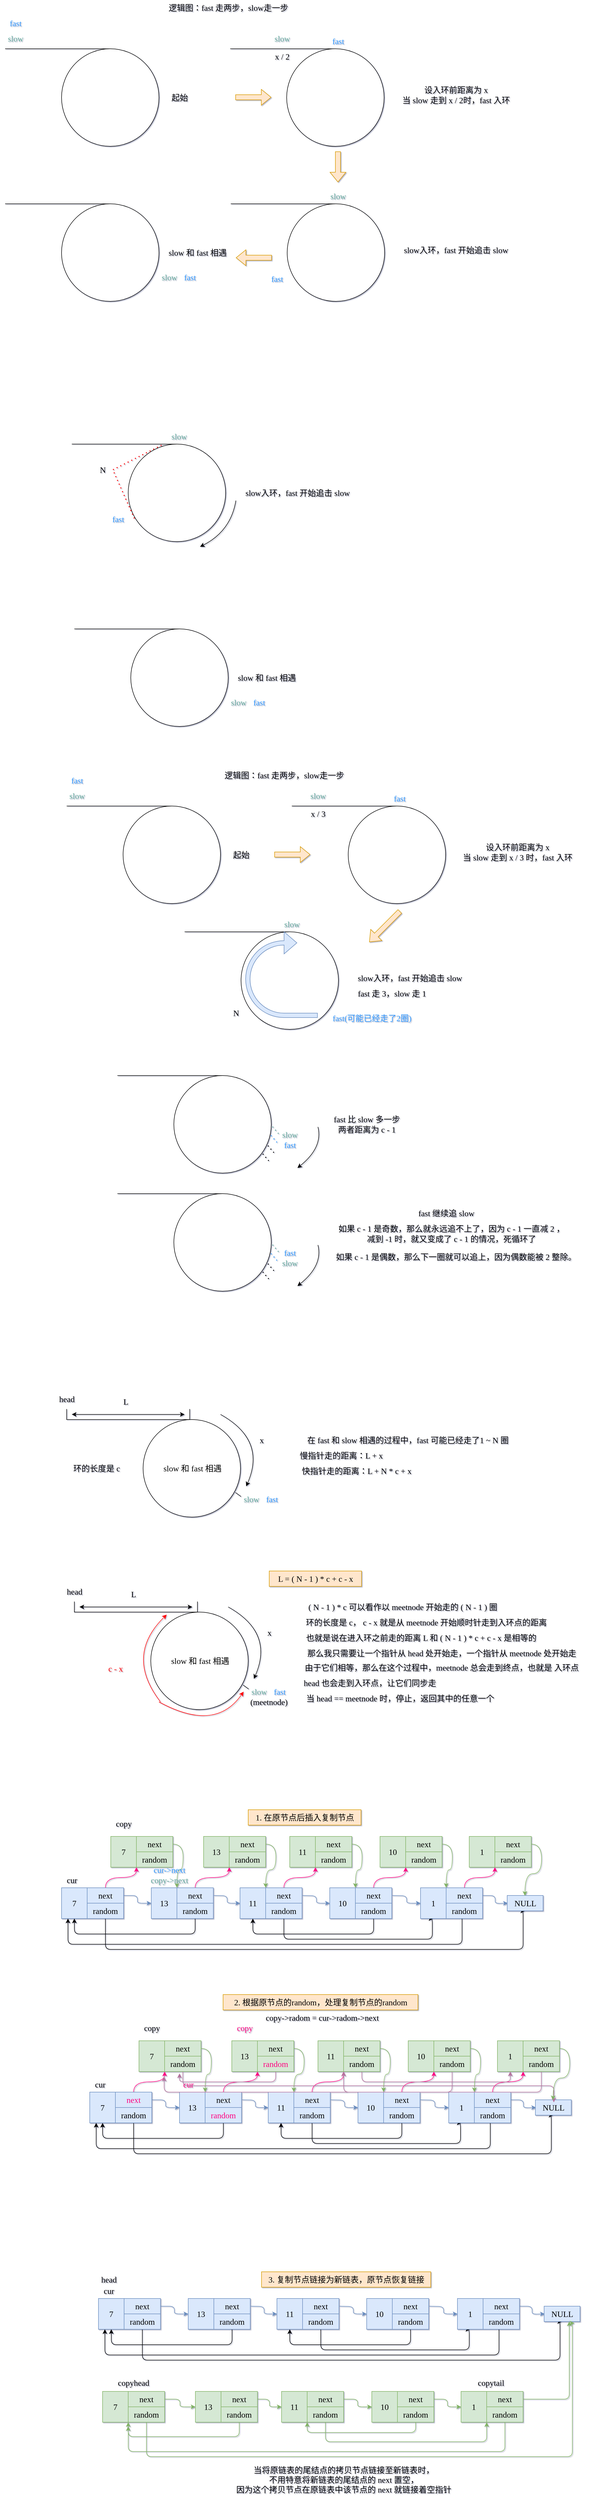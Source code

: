 <mxfile version="20.2.3" type="device"><diagram id="hotDmyu7IRVRwZWQwoze" name="第 1 页"><mxGraphModel dx="1490" dy="683" grid="1" gridSize="10" guides="1" tooltips="1" connect="1" arrows="1" fold="1" page="1" pageScale="1" pageWidth="1900" pageHeight="50000" math="0" shadow="1"><root><mxCell id="0"/><mxCell id="1" parent="0"/><mxCell id="aBcGG2r-N6J06cI7MFXP-47" value="" style="ellipse;whiteSpace=wrap;html=1;aspect=fixed;" parent="1" vertex="1"><mxGeometry x="260" y="190" width="190" height="190" as="geometry"/></mxCell><mxCell id="aBcGG2r-N6J06cI7MFXP-48" value="" style="endArrow=none;html=1;rounded=0;entryX=0.5;entryY=0;entryDx=0;entryDy=0;" parent="1" target="aBcGG2r-N6J06cI7MFXP-47" edge="1"><mxGeometry width="50" height="50" relative="1" as="geometry"><mxPoint x="150" y="190" as="sourcePoint"/><mxPoint x="550" y="330" as="targetPoint"/></mxGeometry></mxCell><mxCell id="aBcGG2r-N6J06cI7MFXP-50" value="fast" style="text;html=1;align=center;verticalAlign=middle;resizable=0;points=[];autosize=1;strokeColor=none;fillColor=none;fontFamily=Comic Sans MS;fontSize=16;fontColor=#3399FF;" parent="1" vertex="1"><mxGeometry x="140" y="125" width="60" height="30" as="geometry"/></mxCell><mxCell id="aBcGG2r-N6J06cI7MFXP-51" value="slow" style="text;html=1;align=center;verticalAlign=middle;resizable=0;points=[];autosize=1;strokeColor=none;fillColor=none;fontFamily=Comic Sans MS;fontSize=16;fontColor=#67AB9F;" parent="1" vertex="1"><mxGeometry x="140" y="155" width="60" height="30" as="geometry"/></mxCell><mxCell id="aBcGG2r-N6J06cI7MFXP-54" value="&lt;font color=&quot;#000000&quot;&gt;逻辑图：fast 走两步，slow走一步&lt;/font&gt;" style="text;html=1;align=center;verticalAlign=middle;resizable=0;points=[];autosize=1;strokeColor=none;fillColor=none;fontSize=16;fontFamily=Comic Sans MS;fontColor=#67AB9F;" parent="1" vertex="1"><mxGeometry x="450" y="95" width="270" height="30" as="geometry"/></mxCell><mxCell id="aBcGG2r-N6J06cI7MFXP-55" value="起始" style="text;html=1;align=center;verticalAlign=middle;resizable=0;points=[];autosize=1;strokeColor=none;fillColor=none;fontSize=16;fontFamily=Comic Sans MS;fontColor=#000000;" parent="1" vertex="1"><mxGeometry x="460" y="270" width="60" height="30" as="geometry"/></mxCell><mxCell id="aBcGG2r-N6J06cI7MFXP-56" value="" style="ellipse;whiteSpace=wrap;html=1;aspect=fixed;" parent="1" vertex="1"><mxGeometry x="699" y="190" width="190" height="190" as="geometry"/></mxCell><mxCell id="aBcGG2r-N6J06cI7MFXP-57" value="" style="endArrow=none;html=1;rounded=0;entryX=0.5;entryY=0;entryDx=0;entryDy=0;" parent="1" target="aBcGG2r-N6J06cI7MFXP-56" edge="1"><mxGeometry width="50" height="50" relative="1" as="geometry"><mxPoint x="589" y="190" as="sourcePoint"/><mxPoint x="989" y="330" as="targetPoint"/></mxGeometry></mxCell><mxCell id="aBcGG2r-N6J06cI7MFXP-58" value="fast" style="text;html=1;align=center;verticalAlign=middle;resizable=0;points=[];autosize=1;strokeColor=none;fillColor=none;fontFamily=Comic Sans MS;fontSize=16;fontColor=#3399FF;" parent="1" vertex="1"><mxGeometry x="769" y="160" width="60" height="30" as="geometry"/></mxCell><mxCell id="aBcGG2r-N6J06cI7MFXP-59" value="slow" style="text;html=1;align=center;verticalAlign=middle;resizable=0;points=[];autosize=1;strokeColor=none;fillColor=none;fontFamily=Comic Sans MS;fontSize=16;fontColor=#67AB9F;" parent="1" vertex="1"><mxGeometry x="660" y="155" width="60" height="30" as="geometry"/></mxCell><mxCell id="aBcGG2r-N6J06cI7MFXP-61" value="设入环前距离为 x&lt;br&gt;当 slow 走到 x / 2时，fast 入环" style="text;html=1;align=center;verticalAlign=middle;resizable=0;points=[];autosize=1;strokeColor=none;fillColor=none;fontSize=16;fontFamily=Comic Sans MS;fontColor=#000000;" parent="1" vertex="1"><mxGeometry x="904" y="255" width="250" height="50" as="geometry"/></mxCell><mxCell id="aBcGG2r-N6J06cI7MFXP-62" value="" style="shape=flexArrow;endArrow=classic;html=1;rounded=0;fontFamily=Comic Sans MS;fontSize=16;fontColor=#000000;fillColor=#ffe6cc;strokeColor=#d79b00;" parent="1" edge="1"><mxGeometry width="50" height="50" relative="1" as="geometry"><mxPoint x="599" y="284.5" as="sourcePoint"/><mxPoint x="669" y="284.5" as="targetPoint"/></mxGeometry></mxCell><mxCell id="aBcGG2r-N6J06cI7MFXP-63" value="" style="ellipse;whiteSpace=wrap;html=1;aspect=fixed;" parent="1" vertex="1"><mxGeometry x="700" y="492" width="190" height="190" as="geometry"/></mxCell><mxCell id="aBcGG2r-N6J06cI7MFXP-64" value="" style="endArrow=none;html=1;rounded=0;entryX=0.5;entryY=0;entryDx=0;entryDy=0;" parent="1" target="aBcGG2r-N6J06cI7MFXP-63" edge="1"><mxGeometry width="50" height="50" relative="1" as="geometry"><mxPoint x="590" y="492" as="sourcePoint"/><mxPoint x="990" y="632" as="targetPoint"/></mxGeometry></mxCell><mxCell id="aBcGG2r-N6J06cI7MFXP-65" value="fast" style="text;html=1;align=center;verticalAlign=middle;resizable=0;points=[];autosize=1;strokeColor=none;fillColor=none;fontFamily=Comic Sans MS;fontSize=16;fontColor=#3399FF;" parent="1" vertex="1"><mxGeometry x="650" y="623" width="60" height="30" as="geometry"/></mxCell><mxCell id="aBcGG2r-N6J06cI7MFXP-66" value="slow" style="text;html=1;align=center;verticalAlign=middle;resizable=0;points=[];autosize=1;strokeColor=none;fillColor=none;fontFamily=Comic Sans MS;fontSize=16;fontColor=#67AB9F;" parent="1" vertex="1"><mxGeometry x="769" y="462" width="60" height="30" as="geometry"/></mxCell><mxCell id="aBcGG2r-N6J06cI7MFXP-67" value="slow入环，fast 开始追击 slow" style="text;html=1;align=center;verticalAlign=middle;resizable=0;points=[];autosize=1;strokeColor=none;fillColor=none;fontSize=16;fontFamily=Comic Sans MS;fontColor=#000000;" parent="1" vertex="1"><mxGeometry x="909" y="567" width="240" height="30" as="geometry"/></mxCell><mxCell id="aBcGG2r-N6J06cI7MFXP-68" value="" style="shape=flexArrow;endArrow=classic;html=1;rounded=0;fontFamily=Comic Sans MS;fontSize=16;fontColor=#000000;fillColor=#ffe6cc;strokeColor=#d79b00;" parent="1" edge="1"><mxGeometry width="50" height="50" relative="1" as="geometry"><mxPoint x="670" y="597" as="sourcePoint"/><mxPoint x="600" y="597" as="targetPoint"/></mxGeometry></mxCell><mxCell id="aBcGG2r-N6J06cI7MFXP-69" value="" style="shape=flexArrow;endArrow=classic;html=1;rounded=0;fontFamily=Comic Sans MS;fontSize=16;fontColor=#000000;fillColor=#ffe6cc;strokeColor=#d79b00;" parent="1" edge="1"><mxGeometry width="50" height="50" relative="1" as="geometry"><mxPoint x="799" y="390" as="sourcePoint"/><mxPoint x="799" y="450" as="targetPoint"/></mxGeometry></mxCell><mxCell id="aBcGG2r-N6J06cI7MFXP-70" value="" style="ellipse;whiteSpace=wrap;html=1;aspect=fixed;" parent="1" vertex="1"><mxGeometry x="260" y="492" width="190" height="190" as="geometry"/></mxCell><mxCell id="aBcGG2r-N6J06cI7MFXP-71" value="" style="endArrow=none;html=1;rounded=0;entryX=0.5;entryY=0;entryDx=0;entryDy=0;" parent="1" target="aBcGG2r-N6J06cI7MFXP-70" edge="1"><mxGeometry width="50" height="50" relative="1" as="geometry"><mxPoint x="150" y="492" as="sourcePoint"/><mxPoint x="550" y="632" as="targetPoint"/></mxGeometry></mxCell><mxCell id="aBcGG2r-N6J06cI7MFXP-72" value="fast" style="text;html=1;align=center;verticalAlign=middle;resizable=0;points=[];autosize=1;strokeColor=none;fillColor=none;fontFamily=Comic Sans MS;fontSize=16;fontColor=#3399FF;" parent="1" vertex="1"><mxGeometry x="480" y="620" width="60" height="30" as="geometry"/></mxCell><mxCell id="aBcGG2r-N6J06cI7MFXP-73" value="slow" style="text;html=1;align=center;verticalAlign=middle;resizable=0;points=[];autosize=1;strokeColor=none;fillColor=none;fontFamily=Comic Sans MS;fontSize=16;fontColor=#67AB9F;" parent="1" vertex="1"><mxGeometry x="440" y="620" width="60" height="30" as="geometry"/></mxCell><mxCell id="aBcGG2r-N6J06cI7MFXP-76" value="slow 和 fast 相遇" style="text;html=1;align=center;verticalAlign=middle;resizable=0;points=[];autosize=1;strokeColor=none;fillColor=none;fontSize=16;fontFamily=Comic Sans MS;fontColor=#000000;" parent="1" vertex="1"><mxGeometry x="450" y="572" width="150" height="30" as="geometry"/></mxCell><mxCell id="aBcGG2r-N6J06cI7MFXP-78" value="" style="ellipse;whiteSpace=wrap;html=1;aspect=fixed;" parent="1" vertex="1"><mxGeometry x="390" y="960" width="190" height="190" as="geometry"/></mxCell><mxCell id="aBcGG2r-N6J06cI7MFXP-79" value="" style="endArrow=none;html=1;rounded=0;entryX=0.5;entryY=0;entryDx=0;entryDy=0;" parent="1" target="aBcGG2r-N6J06cI7MFXP-78" edge="1"><mxGeometry width="50" height="50" relative="1" as="geometry"><mxPoint x="280" y="960" as="sourcePoint"/><mxPoint x="680" y="1100" as="targetPoint"/></mxGeometry></mxCell><mxCell id="aBcGG2r-N6J06cI7MFXP-80" value="fast" style="text;html=1;align=center;verticalAlign=middle;resizable=0;points=[];autosize=1;strokeColor=none;fillColor=none;fontFamily=Comic Sans MS;fontSize=16;fontColor=#3399FF;" parent="1" vertex="1"><mxGeometry x="340" y="1091" width="60" height="30" as="geometry"/></mxCell><mxCell id="aBcGG2r-N6J06cI7MFXP-81" value="slow" style="text;html=1;align=center;verticalAlign=middle;resizable=0;points=[];autosize=1;strokeColor=none;fillColor=none;fontFamily=Comic Sans MS;fontSize=16;fontColor=#67AB9F;" parent="1" vertex="1"><mxGeometry x="459" y="930" width="60" height="30" as="geometry"/></mxCell><mxCell id="aBcGG2r-N6J06cI7MFXP-82" value="slow入环，fast 开始追击 slow" style="text;html=1;align=center;verticalAlign=middle;resizable=0;points=[];autosize=1;strokeColor=none;fillColor=none;fontSize=16;fontFamily=Comic Sans MS;fontColor=#000000;" parent="1" vertex="1"><mxGeometry x="600" y="1040" width="240" height="30" as="geometry"/></mxCell><mxCell id="aBcGG2r-N6J06cI7MFXP-84" value="" style="endArrow=none;dashed=1;html=1;dashPattern=1 3;strokeWidth=2;rounded=0;fontFamily=Comic Sans MS;fontSize=16;fontColor=#000000;exitX=1.033;exitY=0.46;exitDx=0;exitDy=0;exitPerimeter=0;strokeColor=#FF0000;" parent="1" source="aBcGG2r-N6J06cI7MFXP-80" target="aBcGG2r-N6J06cI7MFXP-81" edge="1"><mxGeometry width="50" height="50" relative="1" as="geometry"><mxPoint x="370" y="1055" as="sourcePoint"/><mxPoint x="420" y="1020" as="targetPoint"/><Array as="points"><mxPoint x="360" y="1010"/></Array></mxGeometry></mxCell><mxCell id="aBcGG2r-N6J06cI7MFXP-85" value="N" style="text;html=1;align=center;verticalAlign=middle;resizable=0;points=[];autosize=1;strokeColor=none;fillColor=none;fontSize=16;fontFamily=Comic Sans MS;fontColor=#000000;" parent="1" vertex="1"><mxGeometry x="320" y="995" width="40" height="30" as="geometry"/></mxCell><mxCell id="aBcGG2r-N6J06cI7MFXP-88" value="" style="endArrow=classic;html=1;fontFamily=Comic Sans MS;fontSize=16;fontColor=#000000;strokeColor=#000000;curved=1;" parent="1" edge="1"><mxGeometry width="50" height="50" relative="1" as="geometry"><mxPoint x="600" y="1070" as="sourcePoint"/><mxPoint x="530" y="1160" as="targetPoint"/><Array as="points"><mxPoint x="590" y="1130"/></Array></mxGeometry></mxCell><mxCell id="aBcGG2r-N6J06cI7MFXP-90" value="" style="ellipse;whiteSpace=wrap;html=1;aspect=fixed;" parent="1" vertex="1"><mxGeometry x="395" y="1320" width="190" height="190" as="geometry"/></mxCell><mxCell id="aBcGG2r-N6J06cI7MFXP-91" value="" style="endArrow=none;html=1;rounded=0;entryX=0.5;entryY=0;entryDx=0;entryDy=0;" parent="1" target="aBcGG2r-N6J06cI7MFXP-90" edge="1"><mxGeometry width="50" height="50" relative="1" as="geometry"><mxPoint x="285" y="1320" as="sourcePoint"/><mxPoint x="685" y="1460" as="targetPoint"/></mxGeometry></mxCell><mxCell id="aBcGG2r-N6J06cI7MFXP-92" value="fast" style="text;html=1;align=center;verticalAlign=middle;resizable=0;points=[];autosize=1;strokeColor=none;fillColor=none;fontFamily=Comic Sans MS;fontSize=16;fontColor=#3399FF;" parent="1" vertex="1"><mxGeometry x="615" y="1448" width="60" height="30" as="geometry"/></mxCell><mxCell id="aBcGG2r-N6J06cI7MFXP-93" value="slow" style="text;html=1;align=center;verticalAlign=middle;resizable=0;points=[];autosize=1;strokeColor=none;fillColor=none;fontFamily=Comic Sans MS;fontSize=16;fontColor=#67AB9F;" parent="1" vertex="1"><mxGeometry x="575" y="1448" width="60" height="30" as="geometry"/></mxCell><mxCell id="aBcGG2r-N6J06cI7MFXP-94" value="slow 和 fast 相遇" style="text;html=1;align=center;verticalAlign=middle;resizable=0;points=[];autosize=1;strokeColor=none;fillColor=none;fontSize=16;fontFamily=Comic Sans MS;fontColor=#000000;" parent="1" vertex="1"><mxGeometry x="585" y="1400" width="150" height="30" as="geometry"/></mxCell><mxCell id="aBcGG2r-N6J06cI7MFXP-97" value="" style="ellipse;whiteSpace=wrap;html=1;aspect=fixed;" parent="1" vertex="1"><mxGeometry x="380" y="1665" width="190" height="190" as="geometry"/></mxCell><mxCell id="aBcGG2r-N6J06cI7MFXP-98" value="" style="endArrow=none;html=1;rounded=0;entryX=0.5;entryY=0;entryDx=0;entryDy=0;" parent="1" target="aBcGG2r-N6J06cI7MFXP-97" edge="1"><mxGeometry width="50" height="50" relative="1" as="geometry"><mxPoint x="270" y="1665" as="sourcePoint"/><mxPoint x="670" y="1805" as="targetPoint"/></mxGeometry></mxCell><mxCell id="aBcGG2r-N6J06cI7MFXP-99" value="fast" style="text;html=1;align=center;verticalAlign=middle;resizable=0;points=[];autosize=1;strokeColor=none;fillColor=none;fontFamily=Comic Sans MS;fontSize=16;fontColor=#3399FF;" parent="1" vertex="1"><mxGeometry x="260" y="1600" width="60" height="30" as="geometry"/></mxCell><mxCell id="aBcGG2r-N6J06cI7MFXP-100" value="slow" style="text;html=1;align=center;verticalAlign=middle;resizable=0;points=[];autosize=1;strokeColor=none;fillColor=none;fontFamily=Comic Sans MS;fontSize=16;fontColor=#67AB9F;" parent="1" vertex="1"><mxGeometry x="260" y="1630" width="60" height="30" as="geometry"/></mxCell><mxCell id="aBcGG2r-N6J06cI7MFXP-101" value="&lt;font color=&quot;#000000&quot;&gt;逻辑图：fast 走两步，slow走一步&lt;/font&gt;" style="text;html=1;align=center;verticalAlign=middle;resizable=0;points=[];autosize=1;strokeColor=none;fillColor=none;fontSize=16;fontFamily=Comic Sans MS;fontColor=#67AB9F;" parent="1" vertex="1"><mxGeometry x="559" y="1590" width="270" height="30" as="geometry"/></mxCell><mxCell id="aBcGG2r-N6J06cI7MFXP-102" value="起始" style="text;html=1;align=center;verticalAlign=middle;resizable=0;points=[];autosize=1;strokeColor=none;fillColor=none;fontSize=16;fontFamily=Comic Sans MS;fontColor=#000000;" parent="1" vertex="1"><mxGeometry x="580" y="1745" width="60" height="30" as="geometry"/></mxCell><mxCell id="aBcGG2r-N6J06cI7MFXP-103" value="" style="ellipse;whiteSpace=wrap;html=1;aspect=fixed;" parent="1" vertex="1"><mxGeometry x="819" y="1665" width="190" height="190" as="geometry"/></mxCell><mxCell id="aBcGG2r-N6J06cI7MFXP-104" value="" style="endArrow=none;html=1;rounded=0;entryX=0.5;entryY=0;entryDx=0;entryDy=0;" parent="1" target="aBcGG2r-N6J06cI7MFXP-103" edge="1"><mxGeometry width="50" height="50" relative="1" as="geometry"><mxPoint x="709" y="1665" as="sourcePoint"/><mxPoint x="1109" y="1805" as="targetPoint"/></mxGeometry></mxCell><mxCell id="aBcGG2r-N6J06cI7MFXP-105" value="fast" style="text;html=1;align=center;verticalAlign=middle;resizable=0;points=[];autosize=1;strokeColor=none;fillColor=none;fontFamily=Comic Sans MS;fontSize=16;fontColor=#3399FF;" parent="1" vertex="1"><mxGeometry x="889" y="1635" width="60" height="30" as="geometry"/></mxCell><mxCell id="aBcGG2r-N6J06cI7MFXP-106" value="slow" style="text;html=1;align=center;verticalAlign=middle;resizable=0;points=[];autosize=1;strokeColor=none;fillColor=none;fontFamily=Comic Sans MS;fontSize=16;fontColor=#67AB9F;" parent="1" vertex="1"><mxGeometry x="730" y="1630" width="60" height="30" as="geometry"/></mxCell><mxCell id="aBcGG2r-N6J06cI7MFXP-107" value="设入环前距离为 x&lt;br&gt;当 slow 走到 x / 3 时，fast 入环" style="text;html=1;align=center;verticalAlign=middle;resizable=0;points=[];autosize=1;strokeColor=none;fillColor=none;fontSize=16;fontFamily=Comic Sans MS;fontColor=#000000;" parent="1" vertex="1"><mxGeometry x="1019" y="1730" width="260" height="50" as="geometry"/></mxCell><mxCell id="aBcGG2r-N6J06cI7MFXP-108" value="" style="shape=flexArrow;endArrow=classic;html=1;rounded=0;fontFamily=Comic Sans MS;fontSize=16;fontColor=#000000;fillColor=#ffe6cc;strokeColor=#d79b00;" parent="1" edge="1"><mxGeometry width="50" height="50" relative="1" as="geometry"><mxPoint x="675" y="1759.5" as="sourcePoint"/><mxPoint x="745" y="1759.5" as="targetPoint"/></mxGeometry></mxCell><mxCell id="aBcGG2r-N6J06cI7MFXP-109" value="" style="ellipse;whiteSpace=wrap;html=1;aspect=fixed;" parent="1" vertex="1"><mxGeometry x="610" y="1910" width="190" height="190" as="geometry"/></mxCell><mxCell id="aBcGG2r-N6J06cI7MFXP-110" value="" style="endArrow=none;html=1;rounded=0;entryX=0.5;entryY=0;entryDx=0;entryDy=0;" parent="1" target="aBcGG2r-N6J06cI7MFXP-109" edge="1"><mxGeometry width="50" height="50" relative="1" as="geometry"><mxPoint x="500" y="1910" as="sourcePoint"/><mxPoint x="900" y="2050" as="targetPoint"/></mxGeometry></mxCell><mxCell id="aBcGG2r-N6J06cI7MFXP-111" value="fast(可能已经走了2圈)" style="text;html=1;align=center;verticalAlign=middle;resizable=0;points=[];autosize=1;strokeColor=none;fillColor=none;fontFamily=Comic Sans MS;fontSize=16;fontColor=#3399FF;" parent="1" vertex="1"><mxGeometry x="770" y="2063" width="190" height="30" as="geometry"/></mxCell><mxCell id="aBcGG2r-N6J06cI7MFXP-112" value="slow" style="text;html=1;align=center;verticalAlign=middle;resizable=0;points=[];autosize=1;strokeColor=none;fillColor=none;fontFamily=Comic Sans MS;fontSize=16;fontColor=#67AB9F;" parent="1" vertex="1"><mxGeometry x="679" y="1880" width="60" height="30" as="geometry"/></mxCell><mxCell id="aBcGG2r-N6J06cI7MFXP-113" value="slow入环，fast 开始追击 slow" style="text;html=1;align=center;verticalAlign=middle;resizable=0;points=[];autosize=1;strokeColor=none;fillColor=none;fontSize=16;fontFamily=Comic Sans MS;fontColor=#000000;" parent="1" vertex="1"><mxGeometry x="819" y="1985" width="240" height="30" as="geometry"/></mxCell><mxCell id="aBcGG2r-N6J06cI7MFXP-115" value="" style="shape=flexArrow;endArrow=classic;html=1;rounded=0;fontFamily=Comic Sans MS;fontSize=16;fontColor=#000000;fillColor=#ffe6cc;strokeColor=#d79b00;" parent="1" edge="1"><mxGeometry width="50" height="50" relative="1" as="geometry"><mxPoint x="920" y="1870" as="sourcePoint"/><mxPoint x="860" y="1930" as="targetPoint"/></mxGeometry></mxCell><mxCell id="aBcGG2r-N6J06cI7MFXP-121" value="x / 2" style="text;html=1;align=center;verticalAlign=middle;resizable=0;points=[];autosize=1;strokeColor=none;fillColor=none;fontSize=16;fontFamily=Comic Sans MS;fontColor=#000000;" parent="1" vertex="1"><mxGeometry x="660" y="190" width="60" height="30" as="geometry"/></mxCell><mxCell id="aBcGG2r-N6J06cI7MFXP-122" value="x / 3" style="text;html=1;align=center;verticalAlign=middle;resizable=0;points=[];autosize=1;strokeColor=none;fillColor=none;fontSize=16;fontFamily=Comic Sans MS;fontColor=#000000;" parent="1" vertex="1"><mxGeometry x="730" y="1665" width="60" height="30" as="geometry"/></mxCell><mxCell id="aBcGG2r-N6J06cI7MFXP-132" value="N" style="text;html=1;align=center;verticalAlign=middle;resizable=0;points=[];autosize=1;strokeColor=none;fillColor=none;fontSize=16;fontFamily=Comic Sans MS;fontColor=#000000;" parent="1" vertex="1"><mxGeometry x="580" y="2053" width="40" height="30" as="geometry"/></mxCell><mxCell id="aBcGG2r-N6J06cI7MFXP-135" value="" style="html=1;shadow=0;dashed=0;align=center;verticalAlign=middle;shape=mxgraph.arrows2.uTurnArrow;dy=4.3;arrowHead=43;dx2=25;fontFamily=Comic Sans MS;fontSize=16;fillColor=#dae8fc;strokeColor=#6c8ebf;" parent="1" vertex="1"><mxGeometry x="619" y="1910" width="140" height="167" as="geometry"/></mxCell><mxCell id="aBcGG2r-N6J06cI7MFXP-136" value="fast 走 3，slow 走 1" style="text;html=1;align=center;verticalAlign=middle;resizable=0;points=[];autosize=1;strokeColor=none;fillColor=none;fontSize=16;fontFamily=Comic Sans MS;fontColor=#000000;" parent="1" vertex="1"><mxGeometry x="819" y="2015" width="170" height="30" as="geometry"/></mxCell><mxCell id="aBcGG2r-N6J06cI7MFXP-138" value="" style="ellipse;whiteSpace=wrap;html=1;aspect=fixed;" parent="1" vertex="1"><mxGeometry x="479" y="2190" width="190" height="190" as="geometry"/></mxCell><mxCell id="aBcGG2r-N6J06cI7MFXP-139" value="" style="endArrow=none;html=1;rounded=0;entryX=0.5;entryY=0;entryDx=0;entryDy=0;" parent="1" target="aBcGG2r-N6J06cI7MFXP-138" edge="1"><mxGeometry width="50" height="50" relative="1" as="geometry"><mxPoint x="369" y="2190" as="sourcePoint"/><mxPoint x="769" y="2330" as="targetPoint"/></mxGeometry></mxCell><mxCell id="aBcGG2r-N6J06cI7MFXP-140" value="fast" style="text;html=1;align=center;verticalAlign=middle;resizable=0;points=[];autosize=1;strokeColor=none;fillColor=none;fontFamily=Comic Sans MS;fontSize=16;fontColor=#3399FF;" parent="1" vertex="1"><mxGeometry x="675" y="2310" width="60" height="30" as="geometry"/></mxCell><mxCell id="aBcGG2r-N6J06cI7MFXP-141" value="slow" style="text;html=1;align=center;verticalAlign=middle;resizable=0;points=[];autosize=1;strokeColor=none;fillColor=none;fontFamily=Comic Sans MS;fontSize=16;fontColor=#67AB9F;" parent="1" vertex="1"><mxGeometry x="675" y="2290" width="60" height="30" as="geometry"/></mxCell><mxCell id="aBcGG2r-N6J06cI7MFXP-145" value="" style="endArrow=none;dashed=1;html=1;dashPattern=1 3;strokeWidth=2;rounded=0;fontFamily=Comic Sans MS;fontSize=16;fontColor=#000000;exitX=0.997;exitY=0.613;exitDx=0;exitDy=0;exitPerimeter=0;strokeColor=#3399FF;" parent="1" source="aBcGG2r-N6J06cI7MFXP-138" edge="1"><mxGeometry width="50" height="50" relative="1" as="geometry"><mxPoint x="470" y="2120" as="sourcePoint"/><mxPoint x="680" y="2320" as="targetPoint"/></mxGeometry></mxCell><mxCell id="aBcGG2r-N6J06cI7MFXP-146" value="" style="endArrow=none;dashed=1;html=1;dashPattern=1 3;strokeWidth=2;rounded=0;fontFamily=Comic Sans MS;fontSize=16;fontColor=#000000;exitX=0.997;exitY=0.613;exitDx=0;exitDy=0;exitPerimeter=0;" parent="1" edge="1"><mxGeometry width="50" height="50" relative="1" as="geometry"><mxPoint x="662.43" y="2326.47" as="sourcePoint"/><mxPoint x="674" y="2340" as="targetPoint"/></mxGeometry></mxCell><mxCell id="aBcGG2r-N6J06cI7MFXP-147" value="" style="endArrow=none;dashed=1;html=1;dashPattern=1 3;strokeWidth=2;rounded=0;fontFamily=Comic Sans MS;fontSize=16;fontColor=#000000;exitX=0.997;exitY=0.613;exitDx=0;exitDy=0;exitPerimeter=0;" parent="1" edge="1"><mxGeometry width="50" height="50" relative="1" as="geometry"><mxPoint x="652.43" y="2342.47" as="sourcePoint"/><mxPoint x="664" y="2356" as="targetPoint"/></mxGeometry></mxCell><mxCell id="aBcGG2r-N6J06cI7MFXP-148" value="" style="endArrow=none;dashed=1;html=1;dashPattern=1 3;strokeWidth=2;rounded=0;fontFamily=Comic Sans MS;fontSize=16;fontColor=#000000;exitX=0.997;exitY=0.613;exitDx=0;exitDy=0;exitPerimeter=0;strokeColor=#67AB9F;" parent="1" edge="1"><mxGeometry width="50" height="50" relative="1" as="geometry"><mxPoint x="671.43" y="2289.47" as="sourcePoint"/><mxPoint x="683" y="2303" as="targetPoint"/></mxGeometry></mxCell><mxCell id="aBcGG2r-N6J06cI7MFXP-149" value="" style="endArrow=classic;html=1;fontFamily=Comic Sans MS;fontSize=16;fontColor=#000000;strokeColor=#000000;curved=1;" parent="1" edge="1"><mxGeometry width="50" height="50" relative="1" as="geometry"><mxPoint x="760" y="2290" as="sourcePoint"/><mxPoint x="720" y="2370" as="targetPoint"/><Array as="points"><mxPoint x="770" y="2330"/></Array></mxGeometry></mxCell><mxCell id="aBcGG2r-N6J06cI7MFXP-150" value="fast 比 slow 多一步&lt;br&gt;两者距离为 c - 1" style="text;html=1;align=center;verticalAlign=middle;resizable=0;points=[];autosize=1;strokeColor=none;fillColor=none;fontSize=16;fontFamily=Comic Sans MS;fontColor=#000000;" parent="1" vertex="1"><mxGeometry x="770" y="2260" width="170" height="50" as="geometry"/></mxCell><mxCell id="aBcGG2r-N6J06cI7MFXP-151" value="" style="ellipse;whiteSpace=wrap;html=1;aspect=fixed;" parent="1" vertex="1"><mxGeometry x="479" y="2420" width="190" height="190" as="geometry"/></mxCell><mxCell id="aBcGG2r-N6J06cI7MFXP-152" value="" style="endArrow=none;html=1;rounded=0;entryX=0.5;entryY=0;entryDx=0;entryDy=0;" parent="1" target="aBcGG2r-N6J06cI7MFXP-151" edge="1"><mxGeometry width="50" height="50" relative="1" as="geometry"><mxPoint x="369" y="2420" as="sourcePoint"/><mxPoint x="769" y="2560" as="targetPoint"/></mxGeometry></mxCell><mxCell id="aBcGG2r-N6J06cI7MFXP-153" value="slow" style="text;html=1;align=center;verticalAlign=middle;resizable=0;points=[];autosize=1;strokeColor=none;fillColor=none;fontFamily=Comic Sans MS;fontSize=16;fontColor=#67AB9F;" parent="1" vertex="1"><mxGeometry x="675" y="2540" width="60" height="30" as="geometry"/></mxCell><mxCell id="aBcGG2r-N6J06cI7MFXP-154" value="&lt;font color=&quot;#3399ff&quot;&gt;fast&lt;/font&gt;" style="text;html=1;align=center;verticalAlign=middle;resizable=0;points=[];autosize=1;strokeColor=none;fillColor=none;fontFamily=Comic Sans MS;fontSize=16;fontColor=#67AB9F;" parent="1" vertex="1"><mxGeometry x="675" y="2520" width="60" height="30" as="geometry"/></mxCell><mxCell id="aBcGG2r-N6J06cI7MFXP-155" value="" style="endArrow=none;dashed=1;html=1;dashPattern=1 3;strokeWidth=2;rounded=0;fontFamily=Comic Sans MS;fontSize=16;fontColor=#67AB9F;exitX=0.997;exitY=0.613;exitDx=0;exitDy=0;exitPerimeter=0;strokeColor=#3399FF;" parent="1" source="aBcGG2r-N6J06cI7MFXP-151" edge="1"><mxGeometry width="50" height="50" relative="1" as="geometry"><mxPoint x="470" y="2350" as="sourcePoint"/><mxPoint x="680" y="2550" as="targetPoint"/></mxGeometry></mxCell><mxCell id="aBcGG2r-N6J06cI7MFXP-156" value="" style="endArrow=none;dashed=1;html=1;dashPattern=1 3;strokeWidth=2;rounded=0;fontFamily=Comic Sans MS;fontSize=16;fontColor=#000000;exitX=0.997;exitY=0.613;exitDx=0;exitDy=0;exitPerimeter=0;" parent="1" edge="1"><mxGeometry width="50" height="50" relative="1" as="geometry"><mxPoint x="662.43" y="2556.47" as="sourcePoint"/><mxPoint x="674" y="2570" as="targetPoint"/></mxGeometry></mxCell><mxCell id="aBcGG2r-N6J06cI7MFXP-157" value="" style="endArrow=none;dashed=1;html=1;dashPattern=1 3;strokeWidth=2;rounded=0;fontFamily=Comic Sans MS;fontSize=16;fontColor=#000000;exitX=0.997;exitY=0.613;exitDx=0;exitDy=0;exitPerimeter=0;" parent="1" edge="1"><mxGeometry width="50" height="50" relative="1" as="geometry"><mxPoint x="652.43" y="2572.47" as="sourcePoint"/><mxPoint x="664" y="2586" as="targetPoint"/></mxGeometry></mxCell><mxCell id="aBcGG2r-N6J06cI7MFXP-158" value="" style="endArrow=none;dashed=1;html=1;dashPattern=1 3;strokeWidth=2;rounded=0;fontFamily=Comic Sans MS;fontSize=16;fontColor=#3399FF;exitX=0.997;exitY=0.613;exitDx=0;exitDy=0;exitPerimeter=0;strokeColor=#67AB9F;" parent="1" edge="1"><mxGeometry width="50" height="50" relative="1" as="geometry"><mxPoint x="671.43" y="2519.47" as="sourcePoint"/><mxPoint x="683" y="2533" as="targetPoint"/></mxGeometry></mxCell><mxCell id="aBcGG2r-N6J06cI7MFXP-159" value="" style="endArrow=classic;html=1;fontFamily=Comic Sans MS;fontSize=16;fontColor=#000000;strokeColor=#000000;curved=1;" parent="1" edge="1"><mxGeometry width="50" height="50" relative="1" as="geometry"><mxPoint x="760" y="2520" as="sourcePoint"/><mxPoint x="720" y="2600" as="targetPoint"/><Array as="points"><mxPoint x="770" y="2560"/></Array></mxGeometry></mxCell><mxCell id="aBcGG2r-N6J06cI7MFXP-161" value="&lt;font color=&quot;#000000&quot;&gt;fast 继续追 slow&lt;/font&gt;" style="text;html=1;align=center;verticalAlign=middle;resizable=0;points=[];autosize=1;strokeColor=none;fillColor=none;fontSize=16;fontFamily=Comic Sans MS;fontColor=#3399FF;" parent="1" vertex="1"><mxGeometry x="940" y="2443" width="140" height="30" as="geometry"/></mxCell><mxCell id="aBcGG2r-N6J06cI7MFXP-162" value="如果 c - 1 是奇数，那么就永远追不上了，因为 c - 1 一直减 2 ，&lt;br&gt;减到 -1 时，就又变成了 c - 1 的情况，死循环了" style="text;html=1;align=center;verticalAlign=middle;resizable=0;points=[];autosize=1;strokeColor=none;fillColor=none;fontSize=16;fontFamily=Comic Sans MS;fontColor=#000000;" parent="1" vertex="1"><mxGeometry x="780" y="2473" width="480" height="50" as="geometry"/></mxCell><mxCell id="aBcGG2r-N6J06cI7MFXP-163" value="如果 c - 1 是偶数，那么下一圈就可以追上，因为偶数能被 2 整除。" style="text;html=1;align=center;verticalAlign=middle;resizable=0;points=[];autosize=1;strokeColor=none;fillColor=none;fontSize=16;fontFamily=Comic Sans MS;fontColor=#000000;" parent="1" vertex="1"><mxGeometry x="779" y="2528" width="500" height="30" as="geometry"/></mxCell><mxCell id="JBy3qraM0jUr5qRjpoS8-1" value="" style="ellipse;whiteSpace=wrap;html=1;aspect=fixed;" parent="1" vertex="1"><mxGeometry x="419" y="2860" width="190" height="190" as="geometry"/></mxCell><mxCell id="JBy3qraM0jUr5qRjpoS8-3" value="fast" style="text;html=1;align=center;verticalAlign=middle;resizable=0;points=[];autosize=1;strokeColor=none;fillColor=none;fontFamily=Comic Sans MS;fontSize=16;fontColor=#3399FF;" parent="1" vertex="1"><mxGeometry x="640" y="3000" width="60" height="30" as="geometry"/></mxCell><mxCell id="JBy3qraM0jUr5qRjpoS8-4" value="slow" style="text;html=1;align=center;verticalAlign=middle;resizable=0;points=[];autosize=1;strokeColor=none;fillColor=none;fontFamily=Comic Sans MS;fontSize=16;fontColor=#67AB9F;" parent="1" vertex="1"><mxGeometry x="600" y="3000" width="60" height="30" as="geometry"/></mxCell><mxCell id="JBy3qraM0jUr5qRjpoS8-5" value="slow 和 fast 相遇" style="text;html=1;align=center;verticalAlign=middle;resizable=0;points=[];autosize=1;strokeColor=none;fillColor=none;fontSize=16;fontFamily=Comic Sans MS;fontColor=#000000;" parent="1" vertex="1"><mxGeometry x="440" y="2940" width="150" height="30" as="geometry"/></mxCell><mxCell id="JBy3qraM0jUr5qRjpoS8-6" value="环的长度是 c&amp;nbsp;" style="text;html=1;align=center;verticalAlign=middle;resizable=0;points=[];autosize=1;strokeColor=none;fillColor=none;fontFamily=Comic Sans MS;fontSize=16;" parent="1" vertex="1"><mxGeometry x="270" y="2940" width="120" height="30" as="geometry"/></mxCell><mxCell id="JBy3qraM0jUr5qRjpoS8-7" value="head" style="text;html=1;align=center;verticalAlign=middle;resizable=0;points=[];autosize=1;strokeColor=none;fillColor=none;fontSize=16;fontFamily=Comic Sans MS;" parent="1" vertex="1"><mxGeometry x="240" y="2805" width="60" height="30" as="geometry"/></mxCell><mxCell id="JBy3qraM0jUr5qRjpoS8-12" value="" style="shape=partialRectangle;whiteSpace=wrap;html=1;bottom=1;right=1;left=1;top=0;fillColor=none;routingCenterX=-0.5;fontFamily=Comic Sans MS;fontSize=16;" parent="1" vertex="1"><mxGeometry x="270" y="2840" width="240" height="20" as="geometry"/></mxCell><mxCell id="JBy3qraM0jUr5qRjpoS8-13" value="" style="endArrow=classic;startArrow=classic;html=1;rounded=0;fontFamily=Comic Sans MS;fontSize=16;" parent="1" edge="1"><mxGeometry width="50" height="50" relative="1" as="geometry"><mxPoint x="280" y="2850" as="sourcePoint"/><mxPoint x="500" y="2850" as="targetPoint"/></mxGeometry></mxCell><mxCell id="JBy3qraM0jUr5qRjpoS8-14" value="L" style="text;html=1;align=center;verticalAlign=middle;resizable=0;points=[];autosize=1;strokeColor=none;fillColor=none;fontSize=16;fontFamily=Comic Sans MS;" parent="1" vertex="1"><mxGeometry x="370" y="2810" width="30" height="30" as="geometry"/></mxCell><mxCell id="JBy3qraM0jUr5qRjpoS8-15" value="" style="endArrow=none;html=1;rounded=0;fontFamily=Comic Sans MS;fontSize=16;" parent="1" edge="1"><mxGeometry width="50" height="50" relative="1" as="geometry"><mxPoint x="599" y="3002" as="sourcePoint"/><mxPoint x="610" y="3010" as="targetPoint"/></mxGeometry></mxCell><mxCell id="JBy3qraM0jUr5qRjpoS8-16" value="" style="endArrow=classic;html=1;fontFamily=Comic Sans MS;fontSize=16;curved=1;" parent="1" edge="1"><mxGeometry width="50" height="50" relative="1" as="geometry"><mxPoint x="570" y="2850" as="sourcePoint"/><mxPoint x="620" y="2990" as="targetPoint"/><Array as="points"><mxPoint x="660" y="2900"/></Array></mxGeometry></mxCell><mxCell id="JBy3qraM0jUr5qRjpoS8-17" value="x" style="text;html=1;align=center;verticalAlign=middle;resizable=0;points=[];autosize=1;strokeColor=none;fillColor=none;fontSize=16;fontFamily=Comic Sans MS;" parent="1" vertex="1"><mxGeometry x="635" y="2885" width="30" height="30" as="geometry"/></mxCell><mxCell id="JBy3qraM0jUr5qRjpoS8-19" value="在 fast 和 slow 相遇的过程中，fast 可能已经走了1 ~ N 圈" style="text;html=1;align=center;verticalAlign=middle;resizable=0;points=[];autosize=1;strokeColor=none;fillColor=none;fontSize=16;fontFamily=Comic Sans MS;" parent="1" vertex="1"><mxGeometry x="715" y="2885" width="440" height="30" as="geometry"/></mxCell><mxCell id="JBy3qraM0jUr5qRjpoS8-20" value="快指针走的距离：L + N * c + x" style="text;html=1;align=center;verticalAlign=middle;resizable=0;points=[];autosize=1;strokeColor=none;fillColor=none;fontSize=16;fontFamily=Comic Sans MS;" parent="1" vertex="1"><mxGeometry x="715" y="2945" width="240" height="30" as="geometry"/></mxCell><mxCell id="JBy3qraM0jUr5qRjpoS8-22" value="慢指针走的距离：L + x" style="text;html=1;align=center;verticalAlign=middle;resizable=0;points=[];autosize=1;strokeColor=none;fillColor=none;fontSize=16;fontFamily=Comic Sans MS;" parent="1" vertex="1"><mxGeometry x="710" y="2915" width="190" height="30" as="geometry"/></mxCell><mxCell id="JBy3qraM0jUr5qRjpoS8-24" value="" style="ellipse;whiteSpace=wrap;html=1;aspect=fixed;" parent="1" vertex="1"><mxGeometry x="434" y="3235" width="190" height="190" as="geometry"/></mxCell><mxCell id="JBy3qraM0jUr5qRjpoS8-25" value="fast" style="text;html=1;align=center;verticalAlign=middle;resizable=0;points=[];autosize=1;strokeColor=none;fillColor=none;fontFamily=Comic Sans MS;fontSize=16;fontColor=#3399FF;" parent="1" vertex="1"><mxGeometry x="655" y="3375" width="60" height="30" as="geometry"/></mxCell><mxCell id="JBy3qraM0jUr5qRjpoS8-26" value="slow" style="text;html=1;align=center;verticalAlign=middle;resizable=0;points=[];autosize=1;strokeColor=none;fillColor=none;fontFamily=Comic Sans MS;fontSize=16;fontColor=#67AB9F;" parent="1" vertex="1"><mxGeometry x="615" y="3375" width="60" height="30" as="geometry"/></mxCell><mxCell id="JBy3qraM0jUr5qRjpoS8-27" value="slow 和 fast 相遇" style="text;html=1;align=center;verticalAlign=middle;resizable=0;points=[];autosize=1;strokeColor=none;fillColor=none;fontSize=16;fontFamily=Comic Sans MS;fontColor=#000000;" parent="1" vertex="1"><mxGeometry x="455" y="3315" width="150" height="30" as="geometry"/></mxCell><mxCell id="JBy3qraM0jUr5qRjpoS8-29" value="head" style="text;html=1;align=center;verticalAlign=middle;resizable=0;points=[];autosize=1;strokeColor=none;fillColor=none;fontSize=16;fontFamily=Comic Sans MS;" parent="1" vertex="1"><mxGeometry x="255" y="3180" width="60" height="30" as="geometry"/></mxCell><mxCell id="JBy3qraM0jUr5qRjpoS8-30" value="" style="shape=partialRectangle;whiteSpace=wrap;html=1;bottom=1;right=1;left=1;top=0;fillColor=none;routingCenterX=-0.5;fontFamily=Comic Sans MS;fontSize=16;" parent="1" vertex="1"><mxGeometry x="285" y="3215" width="240" height="20" as="geometry"/></mxCell><mxCell id="JBy3qraM0jUr5qRjpoS8-31" value="" style="endArrow=classic;startArrow=classic;html=1;rounded=0;fontFamily=Comic Sans MS;fontSize=16;" parent="1" edge="1"><mxGeometry width="50" height="50" relative="1" as="geometry"><mxPoint x="295" y="3225" as="sourcePoint"/><mxPoint x="515" y="3225" as="targetPoint"/></mxGeometry></mxCell><mxCell id="JBy3qraM0jUr5qRjpoS8-32" value="L" style="text;html=1;align=center;verticalAlign=middle;resizable=0;points=[];autosize=1;strokeColor=none;fillColor=none;fontSize=16;fontFamily=Comic Sans MS;" parent="1" vertex="1"><mxGeometry x="385" y="3185" width="30" height="30" as="geometry"/></mxCell><mxCell id="JBy3qraM0jUr5qRjpoS8-33" value="" style="endArrow=none;html=1;rounded=0;fontFamily=Comic Sans MS;fontSize=16;" parent="1" edge="1"><mxGeometry width="50" height="50" relative="1" as="geometry"><mxPoint x="614" y="3377" as="sourcePoint"/><mxPoint x="625" y="3385" as="targetPoint"/></mxGeometry></mxCell><mxCell id="JBy3qraM0jUr5qRjpoS8-34" value="" style="endArrow=classic;html=1;fontFamily=Comic Sans MS;fontSize=16;curved=1;" parent="1" edge="1"><mxGeometry width="50" height="50" relative="1" as="geometry"><mxPoint x="585" y="3225" as="sourcePoint"/><mxPoint x="635" y="3365" as="targetPoint"/><Array as="points"><mxPoint x="675" y="3275"/></Array></mxGeometry></mxCell><mxCell id="JBy3qraM0jUr5qRjpoS8-35" value="x" style="text;html=1;align=center;verticalAlign=middle;resizable=0;points=[];autosize=1;strokeColor=none;fillColor=none;fontSize=16;fontFamily=Comic Sans MS;" parent="1" vertex="1"><mxGeometry x="650" y="3260" width="30" height="30" as="geometry"/></mxCell><mxCell id="JBy3qraM0jUr5qRjpoS8-41" value="c - x&lt;br&gt;" style="text;html=1;align=center;verticalAlign=middle;resizable=0;points=[];autosize=1;strokeColor=none;fillColor=none;fontSize=16;fontFamily=Comic Sans MS;fontColor=#FF0000;" parent="1" vertex="1"><mxGeometry x="335" y="3330" width="60" height="30" as="geometry"/></mxCell><mxCell id="JBy3qraM0jUr5qRjpoS8-48" value="" style="endArrow=classic;html=1;fontFamily=Comic Sans MS;fontSize=16;fontColor=#000000;strokeColor=#FF0000;curved=1;" parent="1" edge="1"><mxGeometry width="50" height="50" relative="1" as="geometry"><mxPoint x="453" y="3410" as="sourcePoint"/><mxPoint x="465" y="3240" as="targetPoint"/><Array as="points"><mxPoint x="383" y="3320"/></Array></mxGeometry></mxCell><mxCell id="JBy3qraM0jUr5qRjpoS8-49" value="" style="endArrow=classic;html=1;fontFamily=Comic Sans MS;fontSize=16;fontColor=#000000;strokeColor=#FF0000;curved=1;" parent="1" edge="1"><mxGeometry width="50" height="50" relative="1" as="geometry"><mxPoint x="450" y="3410" as="sourcePoint"/><mxPoint x="615" y="3390" as="targetPoint"/><Array as="points"><mxPoint x="560" y="3470"/></Array></mxGeometry></mxCell><mxCell id="JBy3qraM0jUr5qRjpoS8-50" value="(meetnode)" style="text;html=1;align=center;verticalAlign=middle;resizable=0;points=[];autosize=1;strokeColor=none;fillColor=none;fontSize=16;fontFamily=Comic Sans MS;fontColor=#000000;" parent="1" vertex="1"><mxGeometry x="609" y="3395" width="110" height="30" as="geometry"/></mxCell><mxCell id="JBy3qraM0jUr5qRjpoS8-51" value="环的长度是 c， c - x 就是从 meetnode 开始顺时针走到入环点的距离" style="text;html=1;align=center;verticalAlign=middle;resizable=0;points=[];autosize=1;strokeColor=none;fillColor=none;fontSize=16;fontFamily=Comic Sans MS;fontColor=#000000;" parent="1" vertex="1"><mxGeometry x="716" y="3240" width="510" height="30" as="geometry"/></mxCell><mxCell id="JBy3qraM0jUr5qRjpoS8-52" value="( N - 1 ) * c 可以看作以 meetnode 开始走的 ( N - 1 ) 圈" style="text;html=1;align=center;verticalAlign=middle;resizable=0;points=[];autosize=1;strokeColor=none;fillColor=none;fontSize=16;fontFamily=Comic Sans MS;fontColor=#000000;" parent="1" vertex="1"><mxGeometry x="715" y="3210" width="420" height="30" as="geometry"/></mxCell><mxCell id="JBy3qraM0jUr5qRjpoS8-53" value="也就是说在进入环之前走的距离 L 和 ( N - 1 ) * c + c - x 是相等的" style="text;html=1;align=center;verticalAlign=middle;resizable=0;points=[];autosize=1;strokeColor=none;fillColor=none;fontSize=16;fontFamily=Comic Sans MS;fontColor=#000000;" parent="1" vertex="1"><mxGeometry x="716" y="3270" width="490" height="30" as="geometry"/></mxCell><mxCell id="JBy3qraM0jUr5qRjpoS8-54" value="那么我只需要让一个指针从 head 处开始走，一个指针从 meetnode 处开始走" style="text;html=1;align=center;verticalAlign=middle;resizable=0;points=[];autosize=1;strokeColor=none;fillColor=none;fontSize=16;fontFamily=Comic Sans MS;fontColor=#000000;" parent="1" vertex="1"><mxGeometry x="716" y="3300" width="570" height="30" as="geometry"/></mxCell><mxCell id="JBy3qraM0jUr5qRjpoS8-55" value="由于它们相等，那么在这个过程中，meetnode 总会走到终点，也就是 入环点" style="text;html=1;align=center;verticalAlign=middle;resizable=0;points=[];autosize=1;strokeColor=none;fillColor=none;fontSize=16;fontFamily=Comic Sans MS;fontColor=#000000;" parent="1" vertex="1"><mxGeometry x="716" y="3327.5" width="570" height="30" as="geometry"/></mxCell><mxCell id="JBy3qraM0jUr5qRjpoS8-56" value="head 也会走到入环点，让它们同步走" style="text;html=1;align=center;verticalAlign=middle;resizable=0;points=[];autosize=1;strokeColor=none;fillColor=none;fontSize=16;fontFamily=Comic Sans MS;fontColor=#000000;" parent="1" vertex="1"><mxGeometry x="716" y="3357.5" width="290" height="30" as="geometry"/></mxCell><mxCell id="JBy3qraM0jUr5qRjpoS8-58" value="当 head == meetnode 时，停止，返回其中的任意一个" style="text;html=1;align=center;verticalAlign=middle;resizable=0;points=[];autosize=1;strokeColor=none;fillColor=none;fontSize=16;fontFamily=Comic Sans MS;fontColor=#000000;" parent="1" vertex="1"><mxGeometry x="715" y="3387.5" width="410" height="30" as="geometry"/></mxCell><mxCell id="JBy3qraM0jUr5qRjpoS8-59" value="L = ( N - 1 ) * c + c - x" style="text;html=1;align=center;verticalAlign=middle;resizable=0;points=[];autosize=1;strokeColor=#d79b00;fillColor=#ffe6cc;fontSize=16;fontFamily=Comic Sans MS;" parent="1" vertex="1"><mxGeometry x="665" y="3155" width="180" height="30" as="geometry"/></mxCell><mxCell id="JBy3qraM0jUr5qRjpoS8-82" style="edgeStyle=orthogonalEdgeStyle;rounded=1;orthogonalLoop=1;jettySize=auto;html=1;entryX=0;entryY=0.5;entryDx=0;entryDy=0;fontFamily=Comic Sans MS;fontSize=16;fontColor=#000000;strokeColor=#6c8ebf;fillColor=#dae8fc;" parent="1" source="JBy3qraM0jUr5qRjpoS8-61" target="JBy3qraM0jUr5qRjpoS8-69" edge="1"><mxGeometry relative="1" as="geometry"/></mxCell><mxCell id="JBy3qraM0jUr5qRjpoS8-137" style="edgeStyle=orthogonalEdgeStyle;curved=1;orthogonalLoop=1;jettySize=auto;html=1;exitX=0.5;exitY=0;exitDx=0;exitDy=0;entryX=0;entryY=1;entryDx=0;entryDy=0;fontFamily=Comic Sans MS;fontSize=16;fontColor=#000000;strokeColor=#FF0080;" parent="1" source="JBy3qraM0jUr5qRjpoS8-61" target="JBy3qraM0jUr5qRjpoS8-99" edge="1"><mxGeometry relative="1" as="geometry"/></mxCell><mxCell id="JBy3qraM0jUr5qRjpoS8-61" value="next" style="rounded=0;whiteSpace=wrap;html=1;fontFamily=Comic Sans MS;fontSize=16;fillColor=#dae8fc;strokeColor=#6c8ebf;" parent="1" vertex="1"><mxGeometry x="310" y="3772" width="71" height="30" as="geometry"/></mxCell><mxCell id="JBy3qraM0jUr5qRjpoS8-92" style="edgeStyle=orthogonalEdgeStyle;rounded=1;orthogonalLoop=1;jettySize=auto;html=1;entryX=0.5;entryY=1;entryDx=0;entryDy=0;entryPerimeter=0;fontFamily=Comic Sans MS;fontSize=16;fontColor=#000000;strokeColor=#000000;" parent="1" source="JBy3qraM0jUr5qRjpoS8-62" target="JBy3qraM0jUr5qRjpoS8-86" edge="1"><mxGeometry relative="1" as="geometry"><Array as="points"><mxPoint x="346" y="3892"/><mxPoint x="1160" y="3892"/></Array></mxGeometry></mxCell><mxCell id="JBy3qraM0jUr5qRjpoS8-62" value="random" style="rounded=0;whiteSpace=wrap;html=1;fontFamily=Comic Sans MS;fontSize=16;fillColor=#dae8fc;strokeColor=#6c8ebf;" parent="1" vertex="1"><mxGeometry x="310" y="3802" width="71" height="30" as="geometry"/></mxCell><mxCell id="JBy3qraM0jUr5qRjpoS8-66" value="7" style="rounded=0;whiteSpace=wrap;html=1;fontFamily=Comic Sans MS;fontSize=16;fillColor=#dae8fc;strokeColor=#6c8ebf;" parent="1" vertex="1"><mxGeometry x="260" y="3772" width="50" height="60" as="geometry"/></mxCell><mxCell id="JBy3qraM0jUr5qRjpoS8-83" style="edgeStyle=orthogonalEdgeStyle;rounded=1;orthogonalLoop=1;jettySize=auto;html=1;entryX=0;entryY=0.5;entryDx=0;entryDy=0;fontFamily=Comic Sans MS;fontSize=16;fontColor=#000000;strokeColor=#6c8ebf;fillColor=#dae8fc;" parent="1" target="JBy3qraM0jUr5qRjpoS8-73" edge="1"><mxGeometry relative="1" as="geometry"><mxPoint x="557" y="3787" as="sourcePoint"/></mxGeometry></mxCell><mxCell id="JBy3qraM0jUr5qRjpoS8-140" style="edgeStyle=orthogonalEdgeStyle;curved=1;orthogonalLoop=1;jettySize=auto;html=1;exitX=0.5;exitY=0;exitDx=0;exitDy=0;entryX=1;entryY=1;entryDx=0;entryDy=0;fontFamily=Comic Sans MS;fontSize=16;fontColor=#000000;strokeColor=#FF0080;" parent="1" source="JBy3qraM0jUr5qRjpoS8-67" target="JBy3qraM0jUr5qRjpoS8-105" edge="1"><mxGeometry relative="1" as="geometry"/></mxCell><mxCell id="JBy3qraM0jUr5qRjpoS8-67" value="next" style="rounded=0;whiteSpace=wrap;html=1;fontFamily=Comic Sans MS;fontSize=16;fillColor=#dae8fc;strokeColor=#6c8ebf;" parent="1" vertex="1"><mxGeometry x="485" y="3772" width="71" height="30" as="geometry"/></mxCell><mxCell id="JBy3qraM0jUr5qRjpoS8-87" style="edgeStyle=orthogonalEdgeStyle;rounded=1;orthogonalLoop=1;jettySize=auto;html=1;entryX=0.5;entryY=1;entryDx=0;entryDy=0;fontFamily=Comic Sans MS;fontSize=16;fontColor=#000000;strokeColor=#000000;fillColor=#dae8fc;" parent="1" source="JBy3qraM0jUr5qRjpoS8-68" target="JBy3qraM0jUr5qRjpoS8-66" edge="1"><mxGeometry relative="1" as="geometry"><Array as="points"><mxPoint x="520" y="3862"/><mxPoint x="285" y="3862"/></Array></mxGeometry></mxCell><mxCell id="JBy3qraM0jUr5qRjpoS8-68" value="random" style="rounded=0;whiteSpace=wrap;html=1;fontFamily=Comic Sans MS;fontSize=16;fillColor=#dae8fc;strokeColor=#6c8ebf;" parent="1" vertex="1"><mxGeometry x="485" y="3802" width="71" height="30" as="geometry"/></mxCell><mxCell id="JBy3qraM0jUr5qRjpoS8-69" value="13" style="rounded=0;whiteSpace=wrap;html=1;fontFamily=Comic Sans MS;fontSize=16;fillColor=#dae8fc;strokeColor=#6c8ebf;" parent="1" vertex="1"><mxGeometry x="435" y="3772" width="50" height="60" as="geometry"/></mxCell><mxCell id="JBy3qraM0jUr5qRjpoS8-84" style="edgeStyle=orthogonalEdgeStyle;rounded=1;orthogonalLoop=1;jettySize=auto;html=1;entryX=0;entryY=0.5;entryDx=0;entryDy=0;fontFamily=Comic Sans MS;fontSize=16;fontColor=#000000;strokeColor=#6c8ebf;fillColor=#dae8fc;" parent="1" target="JBy3qraM0jUr5qRjpoS8-76" edge="1"><mxGeometry relative="1" as="geometry"><mxPoint x="730" y="3787" as="sourcePoint"/></mxGeometry></mxCell><mxCell id="JBy3qraM0jUr5qRjpoS8-142" style="edgeStyle=orthogonalEdgeStyle;curved=1;orthogonalLoop=1;jettySize=auto;html=1;exitX=0.5;exitY=0;exitDx=0;exitDy=0;entryX=0;entryY=1;entryDx=0;entryDy=0;fontFamily=Comic Sans MS;fontSize=16;fontColor=#000000;strokeColor=#FF0080;" parent="1" source="JBy3qraM0jUr5qRjpoS8-71" target="JBy3qraM0jUr5qRjpoS8-108" edge="1"><mxGeometry relative="1" as="geometry"/></mxCell><mxCell id="JBy3qraM0jUr5qRjpoS8-71" value="next" style="rounded=0;whiteSpace=wrap;html=1;fontFamily=Comic Sans MS;fontSize=16;fillColor=#dae8fc;strokeColor=#6c8ebf;" parent="1" vertex="1"><mxGeometry x="658" y="3772" width="71" height="30" as="geometry"/></mxCell><mxCell id="JBy3qraM0jUr5qRjpoS8-95" style="edgeStyle=orthogonalEdgeStyle;rounded=1;orthogonalLoop=1;jettySize=auto;html=1;entryX=0.5;entryY=1;entryDx=0;entryDy=0;fontFamily=Comic Sans MS;fontSize=16;fontColor=#000000;strokeColor=#000000;" parent="1" source="JBy3qraM0jUr5qRjpoS8-72" target="JBy3qraM0jUr5qRjpoS8-79" edge="1"><mxGeometry relative="1" as="geometry"><Array as="points"><mxPoint x="694" y="3872"/><mxPoint x="983" y="3872"/></Array></mxGeometry></mxCell><mxCell id="JBy3qraM0jUr5qRjpoS8-72" value="random" style="rounded=0;whiteSpace=wrap;html=1;fontFamily=Comic Sans MS;fontSize=16;fillColor=#dae8fc;strokeColor=#6c8ebf;" parent="1" vertex="1"><mxGeometry x="658" y="3802" width="71" height="30" as="geometry"/></mxCell><mxCell id="JBy3qraM0jUr5qRjpoS8-73" value="11" style="rounded=0;whiteSpace=wrap;html=1;fontFamily=Comic Sans MS;fontSize=16;fillColor=#dae8fc;strokeColor=#6c8ebf;" parent="1" vertex="1"><mxGeometry x="608" y="3772" width="50" height="60" as="geometry"/></mxCell><mxCell id="JBy3qraM0jUr5qRjpoS8-85" style="edgeStyle=orthogonalEdgeStyle;rounded=1;orthogonalLoop=1;jettySize=auto;html=1;entryX=0;entryY=0.5;entryDx=0;entryDy=0;fontFamily=Comic Sans MS;fontSize=16;fontColor=#000000;strokeColor=#6c8ebf;fillColor=#dae8fc;" parent="1" target="JBy3qraM0jUr5qRjpoS8-79" edge="1"><mxGeometry relative="1" as="geometry"><mxPoint x="905" y="3787" as="sourcePoint"/></mxGeometry></mxCell><mxCell id="JBy3qraM0jUr5qRjpoS8-144" style="edgeStyle=orthogonalEdgeStyle;curved=1;orthogonalLoop=1;jettySize=auto;html=1;exitX=0.5;exitY=0;exitDx=0;exitDy=0;entryX=1;entryY=1;entryDx=0;entryDy=0;fontFamily=Comic Sans MS;fontSize=16;fontColor=#000000;strokeColor=#FF0080;" parent="1" source="JBy3qraM0jUr5qRjpoS8-74" target="JBy3qraM0jUr5qRjpoS8-113" edge="1"><mxGeometry relative="1" as="geometry"/></mxCell><mxCell id="JBy3qraM0jUr5qRjpoS8-74" value="next" style="rounded=0;whiteSpace=wrap;html=1;fontFamily=Comic Sans MS;fontSize=16;fillColor=#dae8fc;strokeColor=#6c8ebf;" parent="1" vertex="1"><mxGeometry x="833" y="3772" width="71" height="30" as="geometry"/></mxCell><mxCell id="JBy3qraM0jUr5qRjpoS8-93" style="edgeStyle=orthogonalEdgeStyle;rounded=1;orthogonalLoop=1;jettySize=auto;html=1;entryX=0.5;entryY=1;entryDx=0;entryDy=0;fontFamily=Comic Sans MS;fontSize=16;fontColor=#000000;strokeColor=#000000;fillColor=#dae8fc;" parent="1" source="JBy3qraM0jUr5qRjpoS8-75" target="JBy3qraM0jUr5qRjpoS8-73" edge="1"><mxGeometry relative="1" as="geometry"><Array as="points"><mxPoint x="868" y="3862"/><mxPoint x="633" y="3862"/></Array></mxGeometry></mxCell><mxCell id="JBy3qraM0jUr5qRjpoS8-75" value="random" style="rounded=0;whiteSpace=wrap;html=1;fontFamily=Comic Sans MS;fontSize=16;fillColor=#dae8fc;strokeColor=#6c8ebf;" parent="1" vertex="1"><mxGeometry x="833" y="3802" width="71" height="30" as="geometry"/></mxCell><mxCell id="JBy3qraM0jUr5qRjpoS8-76" value="10" style="rounded=0;whiteSpace=wrap;html=1;fontFamily=Comic Sans MS;fontSize=16;fillColor=#dae8fc;strokeColor=#6c8ebf;" parent="1" vertex="1"><mxGeometry x="783" y="3772" width="50" height="60" as="geometry"/></mxCell><mxCell id="JBy3qraM0jUr5qRjpoS8-91" style="edgeStyle=orthogonalEdgeStyle;rounded=1;orthogonalLoop=1;jettySize=auto;html=1;exitX=1;exitY=0.5;exitDx=0;exitDy=0;entryX=0.003;entryY=0.5;entryDx=0;entryDy=0;entryPerimeter=0;fontFamily=Comic Sans MS;fontSize=16;fontColor=#000000;strokeColor=#6c8ebf;fillColor=#dae8fc;" parent="1" source="JBy3qraM0jUr5qRjpoS8-77" edge="1"><mxGeometry relative="1" as="geometry"><mxPoint x="1130.21" y="3802" as="targetPoint"/></mxGeometry></mxCell><mxCell id="JBy3qraM0jUr5qRjpoS8-146" style="edgeStyle=orthogonalEdgeStyle;curved=1;orthogonalLoop=1;jettySize=auto;html=1;exitX=0.5;exitY=0;exitDx=0;exitDy=0;entryX=0;entryY=1;entryDx=0;entryDy=0;fontFamily=Comic Sans MS;fontSize=16;fontColor=#000000;strokeColor=#FF0080;" parent="1" source="JBy3qraM0jUr5qRjpoS8-77" target="JBy3qraM0jUr5qRjpoS8-116" edge="1"><mxGeometry relative="1" as="geometry"/></mxCell><mxCell id="JBy3qraM0jUr5qRjpoS8-77" value="next" style="rounded=0;whiteSpace=wrap;html=1;fontFamily=Comic Sans MS;fontSize=16;fillColor=#dae8fc;strokeColor=#6c8ebf;" parent="1" vertex="1"><mxGeometry x="1010" y="3772" width="71" height="30" as="geometry"/></mxCell><mxCell id="JBy3qraM0jUr5qRjpoS8-97" style="edgeStyle=orthogonalEdgeStyle;rounded=1;orthogonalLoop=1;jettySize=auto;html=1;entryX=0.25;entryY=1;entryDx=0;entryDy=0;fontFamily=Comic Sans MS;fontSize=16;fontColor=#000000;strokeColor=#000000;" parent="1" source="JBy3qraM0jUr5qRjpoS8-78" target="JBy3qraM0jUr5qRjpoS8-66" edge="1"><mxGeometry relative="1" as="geometry"><Array as="points"><mxPoint x="1041" y="3882"/><mxPoint x="273" y="3882"/></Array></mxGeometry></mxCell><mxCell id="JBy3qraM0jUr5qRjpoS8-78" value="random" style="rounded=0;whiteSpace=wrap;html=1;fontFamily=Comic Sans MS;fontSize=16;fillColor=#dae8fc;strokeColor=#6c8ebf;" parent="1" vertex="1"><mxGeometry x="1010" y="3802" width="71" height="30" as="geometry"/></mxCell><mxCell id="JBy3qraM0jUr5qRjpoS8-79" value="1" style="rounded=0;whiteSpace=wrap;html=1;fontFamily=Comic Sans MS;fontSize=16;fillColor=#dae8fc;strokeColor=#6c8ebf;" parent="1" vertex="1"><mxGeometry x="960" y="3772" width="50" height="60" as="geometry"/></mxCell><mxCell id="JBy3qraM0jUr5qRjpoS8-86" value="NULL" style="text;html=1;align=center;verticalAlign=middle;resizable=0;points=[];autosize=1;strokeColor=#6c8ebf;fillColor=#dae8fc;fontSize=16;fontFamily=Comic Sans MS;" parent="1" vertex="1"><mxGeometry x="1129" y="3787" width="70" height="30" as="geometry"/></mxCell><mxCell id="JBy3qraM0jUr5qRjpoS8-139" style="edgeStyle=orthogonalEdgeStyle;curved=1;orthogonalLoop=1;jettySize=auto;html=1;exitX=1;exitY=0.5;exitDx=0;exitDy=0;entryX=0;entryY=0;entryDx=0;entryDy=0;fontFamily=Comic Sans MS;fontSize=16;fontColor=#000000;strokeColor=#82b366;fillColor=#d5e8d4;" parent="1" source="JBy3qraM0jUr5qRjpoS8-98" target="JBy3qraM0jUr5qRjpoS8-67" edge="1"><mxGeometry relative="1" as="geometry"/></mxCell><mxCell id="JBy3qraM0jUr5qRjpoS8-98" value="next" style="rounded=0;whiteSpace=wrap;html=1;fontFamily=Comic Sans MS;fontSize=16;fillColor=#d5e8d4;strokeColor=#82b366;" parent="1" vertex="1"><mxGeometry x="406" y="3672" width="71" height="30" as="geometry"/></mxCell><mxCell id="JBy3qraM0jUr5qRjpoS8-99" value="random" style="rounded=0;whiteSpace=wrap;html=1;fontFamily=Comic Sans MS;fontSize=16;fillColor=#d5e8d4;strokeColor=#82b366;" parent="1" vertex="1"><mxGeometry x="406" y="3702" width="71" height="30" as="geometry"/></mxCell><mxCell id="JBy3qraM0jUr5qRjpoS8-100" value="7" style="rounded=0;whiteSpace=wrap;html=1;fontFamily=Comic Sans MS;fontSize=16;fillColor=#d5e8d4;strokeColor=#82b366;" parent="1" vertex="1"><mxGeometry x="356" y="3672" width="50" height="60" as="geometry"/></mxCell><mxCell id="JBy3qraM0jUr5qRjpoS8-101" value="cur" style="text;html=1;align=center;verticalAlign=middle;resizable=0;points=[];autosize=1;strokeColor=none;fillColor=none;fontSize=16;fontFamily=Comic Sans MS;fontColor=#000000;" parent="1" vertex="1"><mxGeometry x="255" y="3742" width="50" height="30" as="geometry"/></mxCell><mxCell id="JBy3qraM0jUr5qRjpoS8-102" value="copy" style="text;html=1;align=center;verticalAlign=middle;resizable=0;points=[];autosize=1;fontSize=16;fontFamily=Comic Sans MS;" parent="1" vertex="1"><mxGeometry x="351" y="3632" width="60" height="30" as="geometry"/></mxCell><mxCell id="JBy3qraM0jUr5qRjpoS8-141" style="edgeStyle=orthogonalEdgeStyle;curved=1;orthogonalLoop=1;jettySize=auto;html=1;exitX=1;exitY=0.5;exitDx=0;exitDy=0;entryX=0;entryY=0;entryDx=0;entryDy=0;fontFamily=Comic Sans MS;fontSize=16;fontColor=#000000;strokeColor=#82b366;fillColor=#d5e8d4;" parent="1" source="JBy3qraM0jUr5qRjpoS8-103" target="JBy3qraM0jUr5qRjpoS8-71" edge="1"><mxGeometry relative="1" as="geometry"/></mxCell><mxCell id="JBy3qraM0jUr5qRjpoS8-103" value="next" style="rounded=0;whiteSpace=wrap;html=1;fontFamily=Comic Sans MS;fontSize=16;fillColor=#d5e8d4;strokeColor=#82b366;" parent="1" vertex="1"><mxGeometry x="587" y="3672" width="71" height="30" as="geometry"/></mxCell><mxCell id="JBy3qraM0jUr5qRjpoS8-104" value="random" style="rounded=0;whiteSpace=wrap;html=1;fontFamily=Comic Sans MS;fontSize=16;fillColor=#d5e8d4;strokeColor=#82b366;" parent="1" vertex="1"><mxGeometry x="587" y="3702" width="71" height="30" as="geometry"/></mxCell><mxCell id="JBy3qraM0jUr5qRjpoS8-105" value="13" style="rounded=0;whiteSpace=wrap;html=1;fontFamily=Comic Sans MS;fontSize=16;fillColor=#d5e8d4;strokeColor=#82b366;" parent="1" vertex="1"><mxGeometry x="537" y="3672" width="50" height="60" as="geometry"/></mxCell><mxCell id="JBy3qraM0jUr5qRjpoS8-143" style="edgeStyle=orthogonalEdgeStyle;curved=1;orthogonalLoop=1;jettySize=auto;html=1;exitX=1;exitY=0.5;exitDx=0;exitDy=0;entryX=0;entryY=0;entryDx=0;entryDy=0;fontFamily=Comic Sans MS;fontSize=16;fontColor=#000000;strokeColor=#82b366;fillColor=#d5e8d4;" parent="1" source="JBy3qraM0jUr5qRjpoS8-107" target="JBy3qraM0jUr5qRjpoS8-74" edge="1"><mxGeometry relative="1" as="geometry"/></mxCell><mxCell id="JBy3qraM0jUr5qRjpoS8-107" value="next" style="rounded=0;whiteSpace=wrap;html=1;fontFamily=Comic Sans MS;fontSize=16;fillColor=#d5e8d4;strokeColor=#82b366;" parent="1" vertex="1"><mxGeometry x="755" y="3672" width="71" height="30" as="geometry"/></mxCell><mxCell id="JBy3qraM0jUr5qRjpoS8-108" value="random" style="rounded=0;whiteSpace=wrap;html=1;fontFamily=Comic Sans MS;fontSize=16;fillColor=#d5e8d4;strokeColor=#82b366;" parent="1" vertex="1"><mxGeometry x="755" y="3702" width="71" height="30" as="geometry"/></mxCell><mxCell id="JBy3qraM0jUr5qRjpoS8-109" value="11" style="rounded=0;whiteSpace=wrap;html=1;fontFamily=Comic Sans MS;fontSize=16;fillColor=#d5e8d4;strokeColor=#82b366;" parent="1" vertex="1"><mxGeometry x="705" y="3672" width="50" height="60" as="geometry"/></mxCell><mxCell id="JBy3qraM0jUr5qRjpoS8-145" style="edgeStyle=orthogonalEdgeStyle;curved=1;orthogonalLoop=1;jettySize=auto;html=1;exitX=1;exitY=0.5;exitDx=0;exitDy=0;entryX=0;entryY=0;entryDx=0;entryDy=0;fontFamily=Comic Sans MS;fontSize=16;fontColor=#000000;strokeColor=#82b366;fillColor=#d5e8d4;" parent="1" source="JBy3qraM0jUr5qRjpoS8-111" target="JBy3qraM0jUr5qRjpoS8-77" edge="1"><mxGeometry relative="1" as="geometry"/></mxCell><mxCell id="JBy3qraM0jUr5qRjpoS8-111" value="next" style="rounded=0;whiteSpace=wrap;html=1;fontFamily=Comic Sans MS;fontSize=16;fillColor=#d5e8d4;strokeColor=#82b366;" parent="1" vertex="1"><mxGeometry x="931" y="3672" width="71" height="30" as="geometry"/></mxCell><mxCell id="JBy3qraM0jUr5qRjpoS8-112" value="random" style="rounded=0;whiteSpace=wrap;html=1;fontFamily=Comic Sans MS;fontSize=16;fillColor=#d5e8d4;strokeColor=#82b366;" parent="1" vertex="1"><mxGeometry x="931" y="3702" width="71" height="30" as="geometry"/></mxCell><mxCell id="JBy3qraM0jUr5qRjpoS8-113" value="10" style="rounded=0;whiteSpace=wrap;html=1;fontFamily=Comic Sans MS;fontSize=16;fillColor=#d5e8d4;strokeColor=#82b366;" parent="1" vertex="1"><mxGeometry x="881" y="3672" width="50" height="60" as="geometry"/></mxCell><mxCell id="JBy3qraM0jUr5qRjpoS8-147" style="edgeStyle=orthogonalEdgeStyle;curved=1;orthogonalLoop=1;jettySize=auto;html=1;exitX=1;exitY=0.5;exitDx=0;exitDy=0;entryX=0.494;entryY=0.02;entryDx=0;entryDy=0;entryPerimeter=0;fontFamily=Comic Sans MS;fontSize=16;fontColor=#000000;strokeColor=#82b366;fillColor=#d5e8d4;" parent="1" source="JBy3qraM0jUr5qRjpoS8-115" target="JBy3qraM0jUr5qRjpoS8-86" edge="1"><mxGeometry relative="1" as="geometry"/></mxCell><mxCell id="JBy3qraM0jUr5qRjpoS8-115" value="next" style="rounded=0;whiteSpace=wrap;html=1;fontFamily=Comic Sans MS;fontSize=16;fillColor=#d5e8d4;strokeColor=#82b366;" parent="1" vertex="1"><mxGeometry x="1105" y="3672" width="71" height="30" as="geometry"/></mxCell><mxCell id="JBy3qraM0jUr5qRjpoS8-116" value="random" style="rounded=0;whiteSpace=wrap;html=1;fontFamily=Comic Sans MS;fontSize=16;fillColor=#d5e8d4;strokeColor=#82b366;" parent="1" vertex="1"><mxGeometry x="1105" y="3702" width="71" height="30" as="geometry"/></mxCell><mxCell id="JBy3qraM0jUr5qRjpoS8-117" value="1" style="rounded=0;whiteSpace=wrap;html=1;fontFamily=Comic Sans MS;fontSize=16;fillColor=#d5e8d4;strokeColor=#82b366;" parent="1" vertex="1"><mxGeometry x="1055" y="3672" width="50" height="60" as="geometry"/></mxCell><mxCell id="JBy3qraM0jUr5qRjpoS8-148" value="&lt;font color=&quot;#3399ff&quot;&gt;cur-&amp;gt;next&lt;/font&gt;&lt;br&gt;&lt;font color=&quot;#67ab9f&quot;&gt;copy-&amp;gt;next&lt;/font&gt;" style="text;html=1;align=center;verticalAlign=middle;resizable=0;points=[];autosize=1;strokeColor=none;fillColor=none;fontSize=16;fontFamily=Comic Sans MS;fontColor=#000000;" parent="1" vertex="1"><mxGeometry x="420" y="3722" width="100" height="50" as="geometry"/></mxCell><mxCell id="JBy3qraM0jUr5qRjpoS8-149" value="1. 在原节点后插入复制节点" style="text;html=1;align=center;verticalAlign=middle;resizable=0;points=[];autosize=1;strokeColor=#d79b00;fillColor=#ffe6cc;fontSize=16;fontFamily=Comic Sans MS;" parent="1" vertex="1"><mxGeometry x="624" y="3620" width="220" height="30" as="geometry"/></mxCell><mxCell id="JBy3qraM0jUr5qRjpoS8-150" style="edgeStyle=orthogonalEdgeStyle;rounded=1;orthogonalLoop=1;jettySize=auto;html=1;entryX=0;entryY=0.5;entryDx=0;entryDy=0;fontFamily=Comic Sans MS;fontSize=16;fontColor=#000000;strokeColor=#6c8ebf;fillColor=#dae8fc;" parent="1" source="JBy3qraM0jUr5qRjpoS8-152" target="JBy3qraM0jUr5qRjpoS8-161" edge="1"><mxGeometry relative="1" as="geometry"/></mxCell><mxCell id="JBy3qraM0jUr5qRjpoS8-151" style="edgeStyle=orthogonalEdgeStyle;curved=1;orthogonalLoop=1;jettySize=auto;html=1;exitX=0.5;exitY=0;exitDx=0;exitDy=0;entryX=0;entryY=1;entryDx=0;entryDy=0;fontFamily=Comic Sans MS;fontSize=16;fontColor=#000000;strokeColor=#FF0080;" parent="1" source="JBy3qraM0jUr5qRjpoS8-152" target="JBy3qraM0jUr5qRjpoS8-183" edge="1"><mxGeometry relative="1" as="geometry"/></mxCell><mxCell id="JBy3qraM0jUr5qRjpoS8-152" value="&lt;font color=&quot;#ff0080&quot;&gt;next&lt;/font&gt;" style="rounded=0;whiteSpace=wrap;html=1;fontFamily=Comic Sans MS;fontSize=16;fillColor=#dae8fc;strokeColor=#6c8ebf;" parent="1" vertex="1"><mxGeometry x="365" y="4170" width="71" height="30" as="geometry"/></mxCell><mxCell id="JBy3qraM0jUr5qRjpoS8-153" style="edgeStyle=orthogonalEdgeStyle;rounded=1;orthogonalLoop=1;jettySize=auto;html=1;entryX=0.5;entryY=1;entryDx=0;entryDy=0;entryPerimeter=0;fontFamily=Comic Sans MS;fontSize=16;fontColor=#000000;strokeColor=#000000;" parent="1" source="JBy3qraM0jUr5qRjpoS8-154" target="JBy3qraM0jUr5qRjpoS8-180" edge="1"><mxGeometry relative="1" as="geometry"><Array as="points"><mxPoint x="401" y="4290"/><mxPoint x="1215" y="4290"/></Array></mxGeometry></mxCell><mxCell id="JBy3qraM0jUr5qRjpoS8-154" value="random" style="rounded=0;whiteSpace=wrap;html=1;fontFamily=Comic Sans MS;fontSize=16;fillColor=#dae8fc;strokeColor=#6c8ebf;" parent="1" vertex="1"><mxGeometry x="365" y="4200" width="71" height="30" as="geometry"/></mxCell><mxCell id="JBy3qraM0jUr5qRjpoS8-155" value="7" style="rounded=0;whiteSpace=wrap;html=1;fontFamily=Comic Sans MS;fontSize=16;fillColor=#dae8fc;strokeColor=#6c8ebf;" parent="1" vertex="1"><mxGeometry x="315" y="4170" width="50" height="60" as="geometry"/></mxCell><mxCell id="JBy3qraM0jUr5qRjpoS8-156" style="edgeStyle=orthogonalEdgeStyle;rounded=1;orthogonalLoop=1;jettySize=auto;html=1;entryX=0;entryY=0.5;entryDx=0;entryDy=0;fontFamily=Comic Sans MS;fontSize=16;fontColor=#000000;strokeColor=#6c8ebf;fillColor=#dae8fc;" parent="1" target="JBy3qraM0jUr5qRjpoS8-167" edge="1"><mxGeometry relative="1" as="geometry"><mxPoint x="612" y="4185" as="sourcePoint"/></mxGeometry></mxCell><mxCell id="JBy3qraM0jUr5qRjpoS8-157" style="edgeStyle=orthogonalEdgeStyle;curved=1;orthogonalLoop=1;jettySize=auto;html=1;exitX=0.5;exitY=0;exitDx=0;exitDy=0;entryX=1;entryY=1;entryDx=0;entryDy=0;fontFamily=Comic Sans MS;fontSize=16;fontColor=#000000;strokeColor=#FF0080;" parent="1" source="JBy3qraM0jUr5qRjpoS8-158" target="JBy3qraM0jUr5qRjpoS8-190" edge="1"><mxGeometry relative="1" as="geometry"/></mxCell><mxCell id="JBy3qraM0jUr5qRjpoS8-158" value="next" style="rounded=0;whiteSpace=wrap;html=1;fontFamily=Comic Sans MS;fontSize=16;fillColor=#dae8fc;strokeColor=#6c8ebf;" parent="1" vertex="1"><mxGeometry x="540" y="4170" width="71" height="30" as="geometry"/></mxCell><mxCell id="JBy3qraM0jUr5qRjpoS8-159" style="edgeStyle=orthogonalEdgeStyle;rounded=1;orthogonalLoop=1;jettySize=auto;html=1;entryX=0.5;entryY=1;entryDx=0;entryDy=0;fontFamily=Comic Sans MS;fontSize=16;fontColor=#000000;strokeColor=#000000;fillColor=#dae8fc;" parent="1" source="JBy3qraM0jUr5qRjpoS8-160" target="JBy3qraM0jUr5qRjpoS8-155" edge="1"><mxGeometry relative="1" as="geometry"><Array as="points"><mxPoint x="575" y="4260"/><mxPoint x="340" y="4260"/></Array></mxGeometry></mxCell><mxCell id="JBy3qraM0jUr5qRjpoS8-160" value="&lt;font color=&quot;#ff0080&quot;&gt;random&lt;/font&gt;" style="rounded=0;whiteSpace=wrap;html=1;fontFamily=Comic Sans MS;fontSize=16;fillColor=#dae8fc;strokeColor=#6c8ebf;" parent="1" vertex="1"><mxGeometry x="540" y="4200" width="71" height="30" as="geometry"/></mxCell><mxCell id="JBy3qraM0jUr5qRjpoS8-161" value="13" style="rounded=0;whiteSpace=wrap;html=1;fontFamily=Comic Sans MS;fontSize=16;fillColor=#dae8fc;strokeColor=#6c8ebf;" parent="1" vertex="1"><mxGeometry x="490" y="4170" width="50" height="60" as="geometry"/></mxCell><mxCell id="JBy3qraM0jUr5qRjpoS8-162" style="edgeStyle=orthogonalEdgeStyle;rounded=1;orthogonalLoop=1;jettySize=auto;html=1;entryX=0;entryY=0.5;entryDx=0;entryDy=0;fontFamily=Comic Sans MS;fontSize=16;fontColor=#000000;strokeColor=#6c8ebf;fillColor=#dae8fc;" parent="1" target="JBy3qraM0jUr5qRjpoS8-173" edge="1"><mxGeometry relative="1" as="geometry"><mxPoint x="785" y="4185" as="sourcePoint"/></mxGeometry></mxCell><mxCell id="JBy3qraM0jUr5qRjpoS8-163" style="edgeStyle=orthogonalEdgeStyle;curved=1;orthogonalLoop=1;jettySize=auto;html=1;exitX=0.5;exitY=0;exitDx=0;exitDy=0;entryX=0;entryY=1;entryDx=0;entryDy=0;fontFamily=Comic Sans MS;fontSize=16;fontColor=#000000;strokeColor=#FF0080;" parent="1" source="JBy3qraM0jUr5qRjpoS8-164" target="JBy3qraM0jUr5qRjpoS8-194" edge="1"><mxGeometry relative="1" as="geometry"/></mxCell><mxCell id="JBy3qraM0jUr5qRjpoS8-164" value="next" style="rounded=0;whiteSpace=wrap;html=1;fontFamily=Comic Sans MS;fontSize=16;fillColor=#dae8fc;strokeColor=#6c8ebf;" parent="1" vertex="1"><mxGeometry x="713" y="4170" width="71" height="30" as="geometry"/></mxCell><mxCell id="JBy3qraM0jUr5qRjpoS8-165" style="edgeStyle=orthogonalEdgeStyle;rounded=1;orthogonalLoop=1;jettySize=auto;html=1;entryX=0.5;entryY=1;entryDx=0;entryDy=0;fontFamily=Comic Sans MS;fontSize=16;fontColor=#000000;strokeColor=#000000;" parent="1" source="JBy3qraM0jUr5qRjpoS8-166" target="JBy3qraM0jUr5qRjpoS8-179" edge="1"><mxGeometry relative="1" as="geometry"><Array as="points"><mxPoint x="749" y="4270"/><mxPoint x="1038" y="4270"/></Array></mxGeometry></mxCell><mxCell id="JBy3qraM0jUr5qRjpoS8-166" value="random" style="rounded=0;whiteSpace=wrap;html=1;fontFamily=Comic Sans MS;fontSize=16;fillColor=#dae8fc;strokeColor=#6c8ebf;" parent="1" vertex="1"><mxGeometry x="713" y="4200" width="71" height="30" as="geometry"/></mxCell><mxCell id="JBy3qraM0jUr5qRjpoS8-167" value="11" style="rounded=0;whiteSpace=wrap;html=1;fontFamily=Comic Sans MS;fontSize=16;fillColor=#dae8fc;strokeColor=#6c8ebf;" parent="1" vertex="1"><mxGeometry x="663" y="4170" width="50" height="60" as="geometry"/></mxCell><mxCell id="JBy3qraM0jUr5qRjpoS8-168" style="edgeStyle=orthogonalEdgeStyle;rounded=1;orthogonalLoop=1;jettySize=auto;html=1;entryX=0;entryY=0.5;entryDx=0;entryDy=0;fontFamily=Comic Sans MS;fontSize=16;fontColor=#000000;strokeColor=#6c8ebf;fillColor=#dae8fc;" parent="1" target="JBy3qraM0jUr5qRjpoS8-179" edge="1"><mxGeometry relative="1" as="geometry"><mxPoint x="960" y="4185" as="sourcePoint"/></mxGeometry></mxCell><mxCell id="JBy3qraM0jUr5qRjpoS8-169" style="edgeStyle=orthogonalEdgeStyle;curved=1;orthogonalLoop=1;jettySize=auto;html=1;exitX=0.5;exitY=0;exitDx=0;exitDy=0;entryX=1;entryY=1;entryDx=0;entryDy=0;fontFamily=Comic Sans MS;fontSize=16;fontColor=#000000;strokeColor=#FF0080;" parent="1" source="JBy3qraM0jUr5qRjpoS8-170" target="JBy3qraM0jUr5qRjpoS8-200" edge="1"><mxGeometry relative="1" as="geometry"/></mxCell><mxCell id="JBy3qraM0jUr5qRjpoS8-170" value="next" style="rounded=0;whiteSpace=wrap;html=1;fontFamily=Comic Sans MS;fontSize=16;fillColor=#dae8fc;strokeColor=#6c8ebf;" parent="1" vertex="1"><mxGeometry x="888" y="4170" width="71" height="30" as="geometry"/></mxCell><mxCell id="JBy3qraM0jUr5qRjpoS8-171" style="edgeStyle=orthogonalEdgeStyle;rounded=1;orthogonalLoop=1;jettySize=auto;html=1;entryX=0.5;entryY=1;entryDx=0;entryDy=0;fontFamily=Comic Sans MS;fontSize=16;fontColor=#000000;strokeColor=#000000;fillColor=#dae8fc;" parent="1" source="JBy3qraM0jUr5qRjpoS8-172" target="JBy3qraM0jUr5qRjpoS8-167" edge="1"><mxGeometry relative="1" as="geometry"><Array as="points"><mxPoint x="923" y="4260"/><mxPoint x="688" y="4260"/></Array></mxGeometry></mxCell><mxCell id="JBy3qraM0jUr5qRjpoS8-172" value="random" style="rounded=0;whiteSpace=wrap;html=1;fontFamily=Comic Sans MS;fontSize=16;fillColor=#dae8fc;strokeColor=#6c8ebf;" parent="1" vertex="1"><mxGeometry x="888" y="4200" width="71" height="30" as="geometry"/></mxCell><mxCell id="JBy3qraM0jUr5qRjpoS8-173" value="10" style="rounded=0;whiteSpace=wrap;html=1;fontFamily=Comic Sans MS;fontSize=16;fillColor=#dae8fc;strokeColor=#6c8ebf;" parent="1" vertex="1"><mxGeometry x="838" y="4170" width="50" height="60" as="geometry"/></mxCell><mxCell id="JBy3qraM0jUr5qRjpoS8-174" style="edgeStyle=orthogonalEdgeStyle;rounded=1;orthogonalLoop=1;jettySize=auto;html=1;exitX=1;exitY=0.5;exitDx=0;exitDy=0;entryX=0.003;entryY=0.5;entryDx=0;entryDy=0;entryPerimeter=0;fontFamily=Comic Sans MS;fontSize=16;fontColor=#000000;strokeColor=#6c8ebf;fillColor=#dae8fc;" parent="1" source="JBy3qraM0jUr5qRjpoS8-176" edge="1"><mxGeometry relative="1" as="geometry"><mxPoint x="1185.21" y="4200" as="targetPoint"/></mxGeometry></mxCell><mxCell id="JBy3qraM0jUr5qRjpoS8-175" style="edgeStyle=orthogonalEdgeStyle;curved=1;orthogonalLoop=1;jettySize=auto;html=1;exitX=0.5;exitY=0;exitDx=0;exitDy=0;entryX=0;entryY=1;entryDx=0;entryDy=0;fontFamily=Comic Sans MS;fontSize=16;fontColor=#000000;strokeColor=#FF0080;" parent="1" source="JBy3qraM0jUr5qRjpoS8-176" target="JBy3qraM0jUr5qRjpoS8-204" edge="1"><mxGeometry relative="1" as="geometry"/></mxCell><mxCell id="JBy3qraM0jUr5qRjpoS8-176" value="next" style="rounded=0;whiteSpace=wrap;html=1;fontFamily=Comic Sans MS;fontSize=16;fillColor=#dae8fc;strokeColor=#6c8ebf;" parent="1" vertex="1"><mxGeometry x="1065" y="4170" width="71" height="30" as="geometry"/></mxCell><mxCell id="JBy3qraM0jUr5qRjpoS8-177" style="edgeStyle=orthogonalEdgeStyle;rounded=1;orthogonalLoop=1;jettySize=auto;html=1;entryX=0.25;entryY=1;entryDx=0;entryDy=0;fontFamily=Comic Sans MS;fontSize=16;fontColor=#000000;strokeColor=#000000;" parent="1" source="JBy3qraM0jUr5qRjpoS8-178" target="JBy3qraM0jUr5qRjpoS8-155" edge="1"><mxGeometry relative="1" as="geometry"><Array as="points"><mxPoint x="1096" y="4280"/><mxPoint x="328" y="4280"/></Array></mxGeometry></mxCell><mxCell id="JBy3qraM0jUr5qRjpoS8-178" value="random" style="rounded=0;whiteSpace=wrap;html=1;fontFamily=Comic Sans MS;fontSize=16;fillColor=#dae8fc;strokeColor=#6c8ebf;" parent="1" vertex="1"><mxGeometry x="1065" y="4200" width="71" height="30" as="geometry"/></mxCell><mxCell id="JBy3qraM0jUr5qRjpoS8-179" value="1" style="rounded=0;whiteSpace=wrap;html=1;fontFamily=Comic Sans MS;fontSize=16;fillColor=#dae8fc;strokeColor=#6c8ebf;" parent="1" vertex="1"><mxGeometry x="1015" y="4170" width="50" height="60" as="geometry"/></mxCell><mxCell id="JBy3qraM0jUr5qRjpoS8-180" value="NULL" style="text;html=1;align=center;verticalAlign=middle;resizable=0;points=[];autosize=1;strokeColor=#6c8ebf;fillColor=#dae8fc;fontSize=16;fontFamily=Comic Sans MS;" parent="1" vertex="1"><mxGeometry x="1184" y="4185" width="70" height="30" as="geometry"/></mxCell><mxCell id="JBy3qraM0jUr5qRjpoS8-181" style="edgeStyle=orthogonalEdgeStyle;curved=1;orthogonalLoop=1;jettySize=auto;html=1;exitX=1;exitY=0.5;exitDx=0;exitDy=0;entryX=0;entryY=0;entryDx=0;entryDy=0;fontFamily=Comic Sans MS;fontSize=16;fontColor=#000000;strokeColor=#82b366;fillColor=#d5e8d4;" parent="1" source="JBy3qraM0jUr5qRjpoS8-182" target="JBy3qraM0jUr5qRjpoS8-158" edge="1"><mxGeometry relative="1" as="geometry"/></mxCell><mxCell id="JBy3qraM0jUr5qRjpoS8-182" value="next" style="rounded=0;whiteSpace=wrap;html=1;fontFamily=Comic Sans MS;fontSize=16;fillColor=#d5e8d4;strokeColor=#82b366;" parent="1" vertex="1"><mxGeometry x="461" y="4070" width="71" height="30" as="geometry"/></mxCell><mxCell id="JBy3qraM0jUr5qRjpoS8-217" style="edgeStyle=orthogonalEdgeStyle;orthogonalLoop=1;jettySize=auto;html=1;exitX=0.5;exitY=1;exitDx=0;exitDy=0;entryX=0.514;entryY=0.167;entryDx=0;entryDy=0;entryPerimeter=0;fontFamily=Comic Sans MS;fontSize=16;fontColor=#000000;strokeColor=#B5739D;rounded=1;" parent="1" source="JBy3qraM0jUr5qRjpoS8-183" target="JBy3qraM0jUr5qRjpoS8-180" edge="1"><mxGeometry relative="1" as="geometry"/></mxCell><mxCell id="JBy3qraM0jUr5qRjpoS8-183" value="random" style="rounded=0;whiteSpace=wrap;html=1;fontFamily=Comic Sans MS;fontSize=16;fillColor=#d5e8d4;strokeColor=#82b366;" parent="1" vertex="1"><mxGeometry x="461" y="4100" width="71" height="30" as="geometry"/></mxCell><mxCell id="JBy3qraM0jUr5qRjpoS8-184" value="7" style="rounded=0;whiteSpace=wrap;html=1;fontFamily=Comic Sans MS;fontSize=16;fillColor=#d5e8d4;strokeColor=#82b366;" parent="1" vertex="1"><mxGeometry x="411" y="4070" width="50" height="60" as="geometry"/></mxCell><mxCell id="JBy3qraM0jUr5qRjpoS8-185" value="cur" style="text;html=1;align=center;verticalAlign=middle;resizable=0;points=[];autosize=1;strokeColor=none;fillColor=none;fontSize=16;fontFamily=Comic Sans MS;fontColor=#000000;" parent="1" vertex="1"><mxGeometry x="310" y="4140" width="50" height="30" as="geometry"/></mxCell><mxCell id="JBy3qraM0jUr5qRjpoS8-186" value="copy" style="text;html=1;align=center;verticalAlign=middle;resizable=0;points=[];autosize=1;fontSize=16;fontFamily=Comic Sans MS;" parent="1" vertex="1"><mxGeometry x="406" y="4030" width="60" height="30" as="geometry"/></mxCell><mxCell id="JBy3qraM0jUr5qRjpoS8-187" style="edgeStyle=orthogonalEdgeStyle;curved=1;orthogonalLoop=1;jettySize=auto;html=1;exitX=1;exitY=0.5;exitDx=0;exitDy=0;entryX=0;entryY=0;entryDx=0;entryDy=0;fontFamily=Comic Sans MS;fontSize=16;fontColor=#000000;strokeColor=#82b366;fillColor=#d5e8d4;" parent="1" source="JBy3qraM0jUr5qRjpoS8-188" target="JBy3qraM0jUr5qRjpoS8-164" edge="1"><mxGeometry relative="1" as="geometry"/></mxCell><mxCell id="JBy3qraM0jUr5qRjpoS8-188" value="next" style="rounded=0;whiteSpace=wrap;html=1;fontFamily=Comic Sans MS;fontSize=16;fillColor=#d5e8d4;strokeColor=#82b366;" parent="1" vertex="1"><mxGeometry x="642" y="4070" width="71" height="30" as="geometry"/></mxCell><mxCell id="JBy3qraM0jUr5qRjpoS8-219" style="edgeStyle=orthogonalEdgeStyle;rounded=1;orthogonalLoop=1;jettySize=auto;html=1;entryX=0.408;entryY=1.12;entryDx=0;entryDy=0;entryPerimeter=0;fontFamily=Comic Sans MS;fontSize=16;fontColor=#000000;strokeColor=#B5739D;" parent="1" source="JBy3qraM0jUr5qRjpoS8-189" target="JBy3qraM0jUr5qRjpoS8-183" edge="1"><mxGeometry relative="1" as="geometry"><Array as="points"><mxPoint x="678" y="4150"/><mxPoint x="490" y="4150"/></Array></mxGeometry></mxCell><mxCell id="JBy3qraM0jUr5qRjpoS8-189" value="&lt;font color=&quot;#ff0080&quot;&gt;random&lt;/font&gt;" style="rounded=0;whiteSpace=wrap;html=1;fontFamily=Comic Sans MS;fontSize=16;fillColor=#d5e8d4;strokeColor=#82b366;" parent="1" vertex="1"><mxGeometry x="642" y="4100" width="71" height="30" as="geometry"/></mxCell><mxCell id="JBy3qraM0jUr5qRjpoS8-190" value="13" style="rounded=0;whiteSpace=wrap;html=1;fontFamily=Comic Sans MS;fontSize=16;fillColor=#d5e8d4;strokeColor=#82b366;" parent="1" vertex="1"><mxGeometry x="592" y="4070" width="50" height="60" as="geometry"/></mxCell><mxCell id="JBy3qraM0jUr5qRjpoS8-191" value="&lt;font color=&quot;#ff0080&quot;&gt;copy&lt;/font&gt;" style="text;html=1;align=center;verticalAlign=middle;resizable=0;points=[];autosize=1;fontSize=16;fontFamily=Comic Sans MS;" parent="1" vertex="1"><mxGeometry x="587" y="4030" width="60" height="30" as="geometry"/></mxCell><mxCell id="JBy3qraM0jUr5qRjpoS8-192" style="edgeStyle=orthogonalEdgeStyle;curved=1;orthogonalLoop=1;jettySize=auto;html=1;exitX=1;exitY=0.5;exitDx=0;exitDy=0;entryX=0;entryY=0;entryDx=0;entryDy=0;fontFamily=Comic Sans MS;fontSize=16;fontColor=#000000;strokeColor=#82b366;fillColor=#d5e8d4;" parent="1" source="JBy3qraM0jUr5qRjpoS8-193" target="JBy3qraM0jUr5qRjpoS8-170" edge="1"><mxGeometry relative="1" as="geometry"/></mxCell><mxCell id="JBy3qraM0jUr5qRjpoS8-193" value="next" style="rounded=0;whiteSpace=wrap;html=1;fontFamily=Comic Sans MS;fontSize=16;fillColor=#d5e8d4;strokeColor=#82b366;" parent="1" vertex="1"><mxGeometry x="810" y="4070" width="71" height="30" as="geometry"/></mxCell><mxCell id="JBy3qraM0jUr5qRjpoS8-220" style="edgeStyle=orthogonalEdgeStyle;rounded=1;orthogonalLoop=1;jettySize=auto;html=1;entryX=0.5;entryY=1;entryDx=0;entryDy=0;fontFamily=Comic Sans MS;fontSize=16;fontColor=#000000;strokeColor=#B5739D;" parent="1" source="JBy3qraM0jUr5qRjpoS8-194" target="JBy3qraM0jUr5qRjpoS8-205" edge="1"><mxGeometry relative="1" as="geometry"><Array as="points"><mxPoint x="846" y="4150"/><mxPoint x="1135" y="4150"/></Array></mxGeometry></mxCell><mxCell id="JBy3qraM0jUr5qRjpoS8-194" value="random" style="rounded=0;whiteSpace=wrap;html=1;fontFamily=Comic Sans MS;fontSize=16;fillColor=#d5e8d4;strokeColor=#82b366;" parent="1" vertex="1"><mxGeometry x="810" y="4100" width="71" height="30" as="geometry"/></mxCell><mxCell id="JBy3qraM0jUr5qRjpoS8-195" value="11" style="rounded=0;whiteSpace=wrap;html=1;fontFamily=Comic Sans MS;fontSize=16;fillColor=#d5e8d4;strokeColor=#82b366;" parent="1" vertex="1"><mxGeometry x="760" y="4070" width="50" height="60" as="geometry"/></mxCell><mxCell id="JBy3qraM0jUr5qRjpoS8-197" style="edgeStyle=orthogonalEdgeStyle;curved=1;orthogonalLoop=1;jettySize=auto;html=1;exitX=1;exitY=0.5;exitDx=0;exitDy=0;entryX=0;entryY=0;entryDx=0;entryDy=0;fontFamily=Comic Sans MS;fontSize=16;fontColor=#000000;strokeColor=#82b366;fillColor=#d5e8d4;" parent="1" source="JBy3qraM0jUr5qRjpoS8-198" target="JBy3qraM0jUr5qRjpoS8-176" edge="1"><mxGeometry relative="1" as="geometry"/></mxCell><mxCell id="JBy3qraM0jUr5qRjpoS8-198" value="next" style="rounded=0;whiteSpace=wrap;html=1;fontFamily=Comic Sans MS;fontSize=16;fillColor=#d5e8d4;strokeColor=#82b366;" parent="1" vertex="1"><mxGeometry x="986" y="4070" width="71" height="30" as="geometry"/></mxCell><mxCell id="JBy3qraM0jUr5qRjpoS8-221" style="edgeStyle=orthogonalEdgeStyle;rounded=1;orthogonalLoop=1;jettySize=auto;html=1;entryX=1;entryY=1;entryDx=0;entryDy=0;fontFamily=Comic Sans MS;fontSize=16;fontColor=#000000;strokeColor=#B5739D;" parent="1" source="JBy3qraM0jUr5qRjpoS8-199" target="JBy3qraM0jUr5qRjpoS8-195" edge="1"><mxGeometry relative="1" as="geometry"><Array as="points"><mxPoint x="1022" y="4170"/><mxPoint x="810" y="4170"/></Array></mxGeometry></mxCell><mxCell id="JBy3qraM0jUr5qRjpoS8-199" value="random" style="rounded=0;whiteSpace=wrap;html=1;fontFamily=Comic Sans MS;fontSize=16;fillColor=#d5e8d4;strokeColor=#82b366;" parent="1" vertex="1"><mxGeometry x="986" y="4100" width="71" height="30" as="geometry"/></mxCell><mxCell id="JBy3qraM0jUr5qRjpoS8-200" value="10" style="rounded=0;whiteSpace=wrap;html=1;fontFamily=Comic Sans MS;fontSize=16;fillColor=#d5e8d4;strokeColor=#82b366;" parent="1" vertex="1"><mxGeometry x="936" y="4070" width="50" height="60" as="geometry"/></mxCell><mxCell id="JBy3qraM0jUr5qRjpoS8-202" style="edgeStyle=orthogonalEdgeStyle;curved=1;orthogonalLoop=1;jettySize=auto;html=1;exitX=1;exitY=0.5;exitDx=0;exitDy=0;entryX=0.494;entryY=0.02;entryDx=0;entryDy=0;entryPerimeter=0;fontFamily=Comic Sans MS;fontSize=16;fontColor=#000000;strokeColor=#82b366;fillColor=#d5e8d4;" parent="1" source="JBy3qraM0jUr5qRjpoS8-203" target="JBy3qraM0jUr5qRjpoS8-180" edge="1"><mxGeometry relative="1" as="geometry"/></mxCell><mxCell id="JBy3qraM0jUr5qRjpoS8-203" value="next" style="rounded=0;whiteSpace=wrap;html=1;fontFamily=Comic Sans MS;fontSize=16;fillColor=#d5e8d4;strokeColor=#82b366;" parent="1" vertex="1"><mxGeometry x="1160" y="4070" width="71" height="30" as="geometry"/></mxCell><mxCell id="JBy3qraM0jUr5qRjpoS8-222" style="edgeStyle=orthogonalEdgeStyle;rounded=1;orthogonalLoop=1;jettySize=auto;html=1;fontFamily=Comic Sans MS;fontSize=16;fontColor=#000000;strokeColor=#B5739D;" parent="1" source="JBy3qraM0jUr5qRjpoS8-204" edge="1"><mxGeometry relative="1" as="geometry"><mxPoint x="460" y="4140" as="targetPoint"/><Array as="points"><mxPoint x="1196" y="4170"/><mxPoint x="460" y="4170"/></Array></mxGeometry></mxCell><mxCell id="JBy3qraM0jUr5qRjpoS8-204" value="random" style="rounded=0;whiteSpace=wrap;html=1;fontFamily=Comic Sans MS;fontSize=16;fillColor=#d5e8d4;strokeColor=#82b366;" parent="1" vertex="1"><mxGeometry x="1160" y="4100" width="71" height="30" as="geometry"/></mxCell><mxCell id="JBy3qraM0jUr5qRjpoS8-205" value="1" style="rounded=0;whiteSpace=wrap;html=1;fontFamily=Comic Sans MS;fontSize=16;fillColor=#d5e8d4;strokeColor=#82b366;" parent="1" vertex="1"><mxGeometry x="1110" y="4070" width="50" height="60" as="geometry"/></mxCell><mxCell id="JBy3qraM0jUr5qRjpoS8-207" value="&lt;font color=&quot;#ff0080&quot;&gt;cur&lt;/font&gt;" style="text;html=1;align=center;verticalAlign=middle;resizable=0;points=[];autosize=1;strokeColor=none;fillColor=none;fontSize=16;fontFamily=Comic Sans MS;fontColor=#000000;" parent="1" vertex="1"><mxGeometry x="482" y="4140" width="50" height="30" as="geometry"/></mxCell><mxCell id="JBy3qraM0jUr5qRjpoS8-212" value="&lt;font color=&quot;#000000&quot;&gt;copy-&amp;gt;radom = cur-&amp;gt;radom-&amp;gt;next&amp;nbsp;&lt;/font&gt;" style="text;html=1;align=center;verticalAlign=middle;resizable=0;points=[];autosize=1;strokeColor=none;fillColor=none;fontSize=16;fontFamily=Comic Sans MS;fontColor=#3399FF;" parent="1" vertex="1"><mxGeometry x="635" y="4010" width="270" height="30" as="geometry"/></mxCell><mxCell id="JBy3qraM0jUr5qRjpoS8-213" value="&lt;font color=&quot;#000000&quot;&gt;2. 根据原节点的random，处理复制节点的random&lt;/font&gt;" style="text;html=1;align=center;verticalAlign=middle;resizable=0;points=[];autosize=1;strokeColor=#d79b00;fillColor=#ffe6cc;fontSize=16;fontFamily=Comic Sans MS;" parent="1" vertex="1"><mxGeometry x="575" y="3980" width="380" height="30" as="geometry"/></mxCell><mxCell id="JBy3qraM0jUr5qRjpoS8-224" style="edgeStyle=orthogonalEdgeStyle;rounded=1;orthogonalLoop=1;jettySize=auto;html=1;entryX=0;entryY=0.5;entryDx=0;entryDy=0;fontFamily=Comic Sans MS;fontSize=16;fontColor=#000000;strokeColor=#6c8ebf;fillColor=#dae8fc;" parent="1" source="JBy3qraM0jUr5qRjpoS8-226" target="JBy3qraM0jUr5qRjpoS8-235" edge="1"><mxGeometry relative="1" as="geometry"/></mxCell><mxCell id="JBy3qraM0jUr5qRjpoS8-226" value="next" style="rounded=0;whiteSpace=wrap;html=1;fontFamily=Comic Sans MS;fontSize=16;fillColor=#dae8fc;strokeColor=#6c8ebf;" parent="1" vertex="1"><mxGeometry x="382" y="4572" width="71" height="30" as="geometry"/></mxCell><mxCell id="JBy3qraM0jUr5qRjpoS8-227" style="edgeStyle=orthogonalEdgeStyle;rounded=1;orthogonalLoop=1;jettySize=auto;html=1;entryX=0.5;entryY=1;entryDx=0;entryDy=0;entryPerimeter=0;fontFamily=Comic Sans MS;fontSize=16;fontColor=#000000;strokeColor=#000000;" parent="1" source="JBy3qraM0jUr5qRjpoS8-228" target="JBy3qraM0jUr5qRjpoS8-254" edge="1"><mxGeometry relative="1" as="geometry"><Array as="points"><mxPoint x="418" y="4692"/><mxPoint x="1232" y="4692"/></Array></mxGeometry></mxCell><mxCell id="JBy3qraM0jUr5qRjpoS8-228" value="random" style="rounded=0;whiteSpace=wrap;html=1;fontFamily=Comic Sans MS;fontSize=16;fillColor=#dae8fc;strokeColor=#6c8ebf;" parent="1" vertex="1"><mxGeometry x="382" y="4602" width="71" height="30" as="geometry"/></mxCell><mxCell id="JBy3qraM0jUr5qRjpoS8-229" value="7" style="rounded=0;whiteSpace=wrap;html=1;fontFamily=Comic Sans MS;fontSize=16;fillColor=#dae8fc;strokeColor=#6c8ebf;" parent="1" vertex="1"><mxGeometry x="332" y="4572" width="50" height="60" as="geometry"/></mxCell><mxCell id="JBy3qraM0jUr5qRjpoS8-230" style="edgeStyle=orthogonalEdgeStyle;rounded=1;orthogonalLoop=1;jettySize=auto;html=1;entryX=0;entryY=0.5;entryDx=0;entryDy=0;fontFamily=Comic Sans MS;fontSize=16;fontColor=#000000;strokeColor=#6c8ebf;fillColor=#dae8fc;" parent="1" target="JBy3qraM0jUr5qRjpoS8-241" edge="1"><mxGeometry relative="1" as="geometry"><mxPoint x="629" y="4587" as="sourcePoint"/></mxGeometry></mxCell><mxCell id="JBy3qraM0jUr5qRjpoS8-232" value="next" style="rounded=0;whiteSpace=wrap;html=1;fontFamily=Comic Sans MS;fontSize=16;fillColor=#dae8fc;strokeColor=#6c8ebf;" parent="1" vertex="1"><mxGeometry x="557" y="4572" width="71" height="30" as="geometry"/></mxCell><mxCell id="JBy3qraM0jUr5qRjpoS8-233" style="edgeStyle=orthogonalEdgeStyle;rounded=1;orthogonalLoop=1;jettySize=auto;html=1;entryX=0.5;entryY=1;entryDx=0;entryDy=0;fontFamily=Comic Sans MS;fontSize=16;fontColor=#000000;strokeColor=#000000;fillColor=#dae8fc;" parent="1" source="JBy3qraM0jUr5qRjpoS8-234" target="JBy3qraM0jUr5qRjpoS8-229" edge="1"><mxGeometry relative="1" as="geometry"><Array as="points"><mxPoint x="592" y="4662"/><mxPoint x="357" y="4662"/></Array></mxGeometry></mxCell><mxCell id="JBy3qraM0jUr5qRjpoS8-234" value="random" style="rounded=0;whiteSpace=wrap;html=1;fontFamily=Comic Sans MS;fontSize=16;fillColor=#dae8fc;strokeColor=#6c8ebf;" parent="1" vertex="1"><mxGeometry x="557" y="4602" width="71" height="30" as="geometry"/></mxCell><mxCell id="JBy3qraM0jUr5qRjpoS8-235" value="13" style="rounded=0;whiteSpace=wrap;html=1;fontFamily=Comic Sans MS;fontSize=16;fillColor=#dae8fc;strokeColor=#6c8ebf;" parent="1" vertex="1"><mxGeometry x="507" y="4572" width="50" height="60" as="geometry"/></mxCell><mxCell id="JBy3qraM0jUr5qRjpoS8-236" style="edgeStyle=orthogonalEdgeStyle;rounded=1;orthogonalLoop=1;jettySize=auto;html=1;entryX=0;entryY=0.5;entryDx=0;entryDy=0;fontFamily=Comic Sans MS;fontSize=16;fontColor=#000000;strokeColor=#6c8ebf;fillColor=#dae8fc;" parent="1" target="JBy3qraM0jUr5qRjpoS8-247" edge="1"><mxGeometry relative="1" as="geometry"><mxPoint x="802" y="4587" as="sourcePoint"/></mxGeometry></mxCell><mxCell id="JBy3qraM0jUr5qRjpoS8-238" value="next" style="rounded=0;whiteSpace=wrap;html=1;fontFamily=Comic Sans MS;fontSize=16;fillColor=#dae8fc;strokeColor=#6c8ebf;" parent="1" vertex="1"><mxGeometry x="730" y="4572" width="71" height="30" as="geometry"/></mxCell><mxCell id="JBy3qraM0jUr5qRjpoS8-239" style="edgeStyle=orthogonalEdgeStyle;rounded=1;orthogonalLoop=1;jettySize=auto;html=1;entryX=0.5;entryY=1;entryDx=0;entryDy=0;fontFamily=Comic Sans MS;fontSize=16;fontColor=#000000;strokeColor=#000000;" parent="1" source="JBy3qraM0jUr5qRjpoS8-240" target="JBy3qraM0jUr5qRjpoS8-253" edge="1"><mxGeometry relative="1" as="geometry"><Array as="points"><mxPoint x="766" y="4672"/><mxPoint x="1055" y="4672"/></Array></mxGeometry></mxCell><mxCell id="JBy3qraM0jUr5qRjpoS8-240" value="random" style="rounded=0;whiteSpace=wrap;html=1;fontFamily=Comic Sans MS;fontSize=16;fillColor=#dae8fc;strokeColor=#6c8ebf;" parent="1" vertex="1"><mxGeometry x="730" y="4602" width="71" height="30" as="geometry"/></mxCell><mxCell id="JBy3qraM0jUr5qRjpoS8-241" value="11" style="rounded=0;whiteSpace=wrap;html=1;fontFamily=Comic Sans MS;fontSize=16;fillColor=#dae8fc;strokeColor=#6c8ebf;" parent="1" vertex="1"><mxGeometry x="680" y="4572" width="50" height="60" as="geometry"/></mxCell><mxCell id="JBy3qraM0jUr5qRjpoS8-242" style="edgeStyle=orthogonalEdgeStyle;rounded=1;orthogonalLoop=1;jettySize=auto;html=1;entryX=0;entryY=0.5;entryDx=0;entryDy=0;fontFamily=Comic Sans MS;fontSize=16;fontColor=#000000;strokeColor=#6c8ebf;fillColor=#dae8fc;" parent="1" target="JBy3qraM0jUr5qRjpoS8-253" edge="1"><mxGeometry relative="1" as="geometry"><mxPoint x="977" y="4587" as="sourcePoint"/></mxGeometry></mxCell><mxCell id="JBy3qraM0jUr5qRjpoS8-244" value="next" style="rounded=0;whiteSpace=wrap;html=1;fontFamily=Comic Sans MS;fontSize=16;fillColor=#dae8fc;strokeColor=#6c8ebf;" parent="1" vertex="1"><mxGeometry x="905" y="4572" width="71" height="30" as="geometry"/></mxCell><mxCell id="JBy3qraM0jUr5qRjpoS8-245" style="edgeStyle=orthogonalEdgeStyle;rounded=1;orthogonalLoop=1;jettySize=auto;html=1;entryX=0.5;entryY=1;entryDx=0;entryDy=0;fontFamily=Comic Sans MS;fontSize=16;fontColor=#000000;strokeColor=#000000;fillColor=#dae8fc;" parent="1" source="JBy3qraM0jUr5qRjpoS8-246" target="JBy3qraM0jUr5qRjpoS8-241" edge="1"><mxGeometry relative="1" as="geometry"><Array as="points"><mxPoint x="940" y="4662"/><mxPoint x="705" y="4662"/></Array></mxGeometry></mxCell><mxCell id="JBy3qraM0jUr5qRjpoS8-246" value="random" style="rounded=0;whiteSpace=wrap;html=1;fontFamily=Comic Sans MS;fontSize=16;fillColor=#dae8fc;strokeColor=#6c8ebf;" parent="1" vertex="1"><mxGeometry x="905" y="4602" width="71" height="30" as="geometry"/></mxCell><mxCell id="JBy3qraM0jUr5qRjpoS8-247" value="10" style="rounded=0;whiteSpace=wrap;html=1;fontFamily=Comic Sans MS;fontSize=16;fillColor=#dae8fc;strokeColor=#6c8ebf;" parent="1" vertex="1"><mxGeometry x="855" y="4572" width="50" height="60" as="geometry"/></mxCell><mxCell id="JBy3qraM0jUr5qRjpoS8-248" style="edgeStyle=orthogonalEdgeStyle;rounded=1;orthogonalLoop=1;jettySize=auto;html=1;exitX=1;exitY=0.5;exitDx=0;exitDy=0;entryX=0.003;entryY=0.5;entryDx=0;entryDy=0;entryPerimeter=0;fontFamily=Comic Sans MS;fontSize=16;fontColor=#000000;strokeColor=#6c8ebf;fillColor=#dae8fc;" parent="1" source="JBy3qraM0jUr5qRjpoS8-250" edge="1"><mxGeometry relative="1" as="geometry"><mxPoint x="1202.21" y="4602" as="targetPoint"/></mxGeometry></mxCell><mxCell id="JBy3qraM0jUr5qRjpoS8-250" value="next" style="rounded=0;whiteSpace=wrap;html=1;fontFamily=Comic Sans MS;fontSize=16;fillColor=#dae8fc;strokeColor=#6c8ebf;" parent="1" vertex="1"><mxGeometry x="1082" y="4572" width="71" height="30" as="geometry"/></mxCell><mxCell id="JBy3qraM0jUr5qRjpoS8-251" style="edgeStyle=orthogonalEdgeStyle;rounded=1;orthogonalLoop=1;jettySize=auto;html=1;entryX=0.25;entryY=1;entryDx=0;entryDy=0;fontFamily=Comic Sans MS;fontSize=16;fontColor=#000000;strokeColor=#000000;" parent="1" source="JBy3qraM0jUr5qRjpoS8-252" target="JBy3qraM0jUr5qRjpoS8-229" edge="1"><mxGeometry relative="1" as="geometry"><Array as="points"><mxPoint x="1113" y="4682"/><mxPoint x="345" y="4682"/></Array></mxGeometry></mxCell><mxCell id="JBy3qraM0jUr5qRjpoS8-252" value="random" style="rounded=0;whiteSpace=wrap;html=1;fontFamily=Comic Sans MS;fontSize=16;fillColor=#dae8fc;strokeColor=#6c8ebf;" parent="1" vertex="1"><mxGeometry x="1082" y="4602" width="71" height="30" as="geometry"/></mxCell><mxCell id="JBy3qraM0jUr5qRjpoS8-253" value="1" style="rounded=0;whiteSpace=wrap;html=1;fontFamily=Comic Sans MS;fontSize=16;fillColor=#dae8fc;strokeColor=#6c8ebf;" parent="1" vertex="1"><mxGeometry x="1032" y="4572" width="50" height="60" as="geometry"/></mxCell><mxCell id="JBy3qraM0jUr5qRjpoS8-254" value="NULL" style="text;html=1;align=center;verticalAlign=middle;resizable=0;points=[];autosize=1;strokeColor=#6c8ebf;fillColor=#dae8fc;fontSize=16;fontFamily=Comic Sans MS;" parent="1" vertex="1"><mxGeometry x="1201" y="4587" width="70" height="30" as="geometry"/></mxCell><mxCell id="JBy3qraM0jUr5qRjpoS8-284" style="edgeStyle=orthogonalEdgeStyle;rounded=1;orthogonalLoop=1;jettySize=auto;html=1;entryX=0;entryY=0.5;entryDx=0;entryDy=0;fontFamily=Comic Sans MS;fontSize=16;fontColor=#000000;strokeColor=#82b366;fillColor=#d5e8d4;" parent="1" source="JBy3qraM0jUr5qRjpoS8-256" target="JBy3qraM0jUr5qRjpoS8-264" edge="1"><mxGeometry relative="1" as="geometry"/></mxCell><mxCell id="JBy3qraM0jUr5qRjpoS8-256" value="next" style="rounded=0;whiteSpace=wrap;html=1;fontFamily=Comic Sans MS;fontSize=16;fillColor=#d5e8d4;strokeColor=#82b366;" parent="1" vertex="1"><mxGeometry x="390" y="4753" width="71" height="30" as="geometry"/></mxCell><mxCell id="JBy3qraM0jUr5qRjpoS8-290" style="edgeStyle=orthogonalEdgeStyle;rounded=1;orthogonalLoop=1;jettySize=auto;html=1;fontFamily=Comic Sans MS;fontSize=16;fontColor=#000000;strokeColor=#82b366;fillColor=#d5e8d4;" parent="1" source="JBy3qraM0jUr5qRjpoS8-257" edge="1"><mxGeometry relative="1" as="geometry"><mxPoint x="1260" y="4620" as="targetPoint"/><Array as="points"><mxPoint x="426" y="4880"/><mxPoint x="1256" y="4880"/></Array></mxGeometry></mxCell><mxCell id="JBy3qraM0jUr5qRjpoS8-257" value="random" style="rounded=0;whiteSpace=wrap;html=1;fontFamily=Comic Sans MS;fontSize=16;fillColor=#d5e8d4;strokeColor=#82b366;" parent="1" vertex="1"><mxGeometry x="390" y="4783" width="71" height="30" as="geometry"/></mxCell><mxCell id="JBy3qraM0jUr5qRjpoS8-258" value="7" style="rounded=0;whiteSpace=wrap;html=1;fontFamily=Comic Sans MS;fontSize=16;fillColor=#d5e8d4;strokeColor=#82b366;" parent="1" vertex="1"><mxGeometry x="340" y="4753" width="50" height="60" as="geometry"/></mxCell><mxCell id="JBy3qraM0jUr5qRjpoS8-259" value="cur" style="text;html=1;align=center;verticalAlign=middle;resizable=0;points=[];autosize=1;strokeColor=none;fillColor=none;fontSize=16;fontFamily=Comic Sans MS;fontColor=#000000;" parent="1" vertex="1"><mxGeometry x="327" y="4542" width="50" height="30" as="geometry"/></mxCell><mxCell id="JBy3qraM0jUr5qRjpoS8-260" value="copyhead" style="text;html=1;align=center;verticalAlign=middle;resizable=0;points=[];autosize=1;fontSize=16;fontFamily=Comic Sans MS;" parent="1" vertex="1"><mxGeometry x="355" y="4721" width="90" height="30" as="geometry"/></mxCell><mxCell id="JBy3qraM0jUr5qRjpoS8-285" style="edgeStyle=orthogonalEdgeStyle;rounded=1;orthogonalLoop=1;jettySize=auto;html=1;exitX=1;exitY=0.5;exitDx=0;exitDy=0;entryX=0;entryY=0.5;entryDx=0;entryDy=0;fontFamily=Comic Sans MS;fontSize=16;fontColor=#000000;strokeColor=#82b366;fillColor=#d5e8d4;" parent="1" source="JBy3qraM0jUr5qRjpoS8-262" target="JBy3qraM0jUr5qRjpoS8-268" edge="1"><mxGeometry relative="1" as="geometry"/></mxCell><mxCell id="JBy3qraM0jUr5qRjpoS8-262" value="next" style="rounded=0;whiteSpace=wrap;html=1;fontFamily=Comic Sans MS;fontSize=16;fillColor=#d5e8d4;strokeColor=#82b366;" parent="1" vertex="1"><mxGeometry x="571" y="4753" width="71" height="30" as="geometry"/></mxCell><mxCell id="JBy3qraM0jUr5qRjpoS8-291" style="edgeStyle=orthogonalEdgeStyle;rounded=1;orthogonalLoop=1;jettySize=auto;html=1;exitX=0.5;exitY=1;exitDx=0;exitDy=0;entryX=1;entryY=1;entryDx=0;entryDy=0;fontFamily=Comic Sans MS;fontSize=16;fontColor=#000000;strokeColor=#82b366;fillColor=#d5e8d4;" parent="1" source="JBy3qraM0jUr5qRjpoS8-263" target="JBy3qraM0jUr5qRjpoS8-258" edge="1"><mxGeometry relative="1" as="geometry"><Array as="points"><mxPoint x="607" y="4841"/><mxPoint x="390" y="4841"/></Array></mxGeometry></mxCell><mxCell id="JBy3qraM0jUr5qRjpoS8-263" value="random" style="rounded=0;whiteSpace=wrap;html=1;fontFamily=Comic Sans MS;fontSize=16;fillColor=#d5e8d4;strokeColor=#82b366;" parent="1" vertex="1"><mxGeometry x="571" y="4783" width="71" height="30" as="geometry"/></mxCell><mxCell id="JBy3qraM0jUr5qRjpoS8-264" value="13" style="rounded=0;whiteSpace=wrap;html=1;fontFamily=Comic Sans MS;fontSize=16;fillColor=#d5e8d4;strokeColor=#82b366;" parent="1" vertex="1"><mxGeometry x="521" y="4753" width="50" height="60" as="geometry"/></mxCell><mxCell id="JBy3qraM0jUr5qRjpoS8-286" style="edgeStyle=orthogonalEdgeStyle;rounded=1;orthogonalLoop=1;jettySize=auto;html=1;exitX=1;exitY=0.5;exitDx=0;exitDy=0;fontFamily=Comic Sans MS;fontSize=16;fontColor=#000000;strokeColor=#82b366;fillColor=#d5e8d4;" parent="1" source="JBy3qraM0jUr5qRjpoS8-266" target="JBy3qraM0jUr5qRjpoS8-272" edge="1"><mxGeometry relative="1" as="geometry"/></mxCell><mxCell id="JBy3qraM0jUr5qRjpoS8-266" value="next" style="rounded=0;whiteSpace=wrap;html=1;fontFamily=Comic Sans MS;fontSize=16;fillColor=#d5e8d4;strokeColor=#82b366;" parent="1" vertex="1"><mxGeometry x="739" y="4753" width="71" height="30" as="geometry"/></mxCell><mxCell id="JBy3qraM0jUr5qRjpoS8-295" style="edgeStyle=orthogonalEdgeStyle;rounded=1;orthogonalLoop=1;jettySize=auto;html=1;entryX=0;entryY=1;entryDx=0;entryDy=0;fontFamily=Comic Sans MS;fontSize=16;fontColor=#000000;strokeColor=#82b366;fillColor=#d5e8d4;" parent="1" source="JBy3qraM0jUr5qRjpoS8-267" target="JBy3qraM0jUr5qRjpoS8-275" edge="1"><mxGeometry relative="1" as="geometry"><Array as="points"><mxPoint x="775" y="4851"/><mxPoint x="1089" y="4851"/></Array></mxGeometry></mxCell><mxCell id="JBy3qraM0jUr5qRjpoS8-267" value="random" style="rounded=0;whiteSpace=wrap;html=1;fontFamily=Comic Sans MS;fontSize=16;fillColor=#d5e8d4;strokeColor=#82b366;" parent="1" vertex="1"><mxGeometry x="739" y="4783" width="71" height="30" as="geometry"/></mxCell><mxCell id="JBy3qraM0jUr5qRjpoS8-268" value="11" style="rounded=0;whiteSpace=wrap;html=1;fontFamily=Comic Sans MS;fontSize=16;fillColor=#d5e8d4;strokeColor=#82b366;" parent="1" vertex="1"><mxGeometry x="689" y="4753" width="50" height="60" as="geometry"/></mxCell><mxCell id="JBy3qraM0jUr5qRjpoS8-287" style="edgeStyle=orthogonalEdgeStyle;rounded=1;orthogonalLoop=1;jettySize=auto;html=1;exitX=1;exitY=0.5;exitDx=0;exitDy=0;entryX=0;entryY=0.5;entryDx=0;entryDy=0;fontFamily=Comic Sans MS;fontSize=16;fontColor=#000000;strokeColor=#82b366;fillColor=#d5e8d4;" parent="1" source="JBy3qraM0jUr5qRjpoS8-270" target="JBy3qraM0jUr5qRjpoS8-276" edge="1"><mxGeometry relative="1" as="geometry"/></mxCell><mxCell id="JBy3qraM0jUr5qRjpoS8-270" value="next" style="rounded=0;whiteSpace=wrap;html=1;fontFamily=Comic Sans MS;fontSize=16;fillColor=#d5e8d4;strokeColor=#82b366;" parent="1" vertex="1"><mxGeometry x="915" y="4753" width="71" height="30" as="geometry"/></mxCell><mxCell id="JBy3qraM0jUr5qRjpoS8-294" style="edgeStyle=orthogonalEdgeStyle;rounded=1;orthogonalLoop=1;jettySize=auto;html=1;entryX=0;entryY=1;entryDx=0;entryDy=0;fontFamily=Comic Sans MS;fontSize=16;fontColor=#000000;strokeColor=#82b366;fillColor=#d5e8d4;" parent="1" source="JBy3qraM0jUr5qRjpoS8-271" target="JBy3qraM0jUr5qRjpoS8-267" edge="1"><mxGeometry relative="1" as="geometry"><Array as="points"><mxPoint x="951" y="4833"/><mxPoint x="739" y="4833"/></Array></mxGeometry></mxCell><mxCell id="JBy3qraM0jUr5qRjpoS8-271" value="random" style="rounded=0;whiteSpace=wrap;html=1;fontFamily=Comic Sans MS;fontSize=16;fillColor=#d5e8d4;strokeColor=#82b366;" parent="1" vertex="1"><mxGeometry x="915" y="4783" width="71" height="30" as="geometry"/></mxCell><mxCell id="JBy3qraM0jUr5qRjpoS8-272" value="10" style="rounded=0;whiteSpace=wrap;html=1;fontFamily=Comic Sans MS;fontSize=16;fillColor=#d5e8d4;strokeColor=#82b366;" parent="1" vertex="1"><mxGeometry x="865" y="4753" width="50" height="60" as="geometry"/></mxCell><mxCell id="JBy3qraM0jUr5qRjpoS8-297" style="edgeStyle=orthogonalEdgeStyle;rounded=1;orthogonalLoop=1;jettySize=auto;html=1;entryX=0.7;entryY=0.993;entryDx=0;entryDy=0;entryPerimeter=0;fontFamily=Comic Sans MS;fontSize=16;fontColor=#000000;strokeColor=#82b366;fillColor=#d5e8d4;" parent="1" source="JBy3qraM0jUr5qRjpoS8-274" target="JBy3qraM0jUr5qRjpoS8-254" edge="1"><mxGeometry relative="1" as="geometry"/></mxCell><mxCell id="JBy3qraM0jUr5qRjpoS8-274" value="next" style="rounded=0;whiteSpace=wrap;html=1;fontFamily=Comic Sans MS;fontSize=16;fillColor=#d5e8d4;strokeColor=#82b366;" parent="1" vertex="1"><mxGeometry x="1089" y="4753" width="71" height="30" as="geometry"/></mxCell><mxCell id="JBy3qraM0jUr5qRjpoS8-296" style="edgeStyle=orthogonalEdgeStyle;rounded=1;orthogonalLoop=1;jettySize=auto;html=1;fontFamily=Comic Sans MS;fontSize=16;fontColor=#000000;strokeColor=#82b366;fillColor=#d5e8d4;" parent="1" source="JBy3qraM0jUr5qRjpoS8-275" edge="1"><mxGeometry relative="1" as="geometry"><mxPoint x="390" y="4821" as="targetPoint"/><Array as="points"><mxPoint x="1125" y="4870"/><mxPoint x="390" y="4870"/></Array></mxGeometry></mxCell><mxCell id="JBy3qraM0jUr5qRjpoS8-275" value="random" style="rounded=0;whiteSpace=wrap;html=1;fontFamily=Comic Sans MS;fontSize=16;fillColor=#d5e8d4;strokeColor=#82b366;" parent="1" vertex="1"><mxGeometry x="1089" y="4783" width="71" height="30" as="geometry"/></mxCell><mxCell id="JBy3qraM0jUr5qRjpoS8-276" value="1" style="rounded=0;whiteSpace=wrap;html=1;fontFamily=Comic Sans MS;fontSize=16;fillColor=#d5e8d4;strokeColor=#82b366;" parent="1" vertex="1"><mxGeometry x="1039" y="4753" width="50" height="60" as="geometry"/></mxCell><mxCell id="JBy3qraM0jUr5qRjpoS8-279" value="head" style="text;html=1;align=center;verticalAlign=middle;resizable=0;points=[];autosize=1;strokeColor=none;fillColor=none;fontSize=16;fontFamily=Comic Sans MS;fontColor=#000000;" parent="1" vertex="1"><mxGeometry x="322" y="4520" width="60" height="30" as="geometry"/></mxCell><mxCell id="JBy3qraM0jUr5qRjpoS8-280" value="copytail" style="text;html=1;align=center;verticalAlign=middle;resizable=0;points=[];autosize=1;strokeColor=none;fillColor=none;fontSize=16;fontFamily=Comic Sans MS;fontColor=#000000;" parent="1" vertex="1"><mxGeometry x="1057" y="4721" width="80" height="30" as="geometry"/></mxCell><mxCell id="JBy3qraM0jUr5qRjpoS8-298" value="当将原链表的尾结点的拷贝节点链接至新链表时，&lt;br&gt;不用特意将新链表的尾结点的 next 置空，&lt;br&gt;因为这个拷贝节点在原链表中该节点的 next 就链接着空指针" style="text;html=1;align=center;verticalAlign=middle;resizable=0;points=[];autosize=1;strokeColor=none;fillColor=none;fontSize=16;fontFamily=Comic Sans MS;fontColor=#000000;" parent="1" vertex="1"><mxGeometry x="585" y="4890" width="450" height="70" as="geometry"/></mxCell><mxCell id="JBy3qraM0jUr5qRjpoS8-299" value="3. 复制节点链接为新链表，原节点恢复链接" style="text;html=1;align=center;verticalAlign=middle;resizable=0;points=[];autosize=1;strokeColor=#d79b00;fillColor=#ffe6cc;fontSize=16;fontFamily=Comic Sans MS;" parent="1" vertex="1"><mxGeometry x="650" y="4520" width="330" height="30" as="geometry"/></mxCell></root></mxGraphModel></diagram></mxfile>